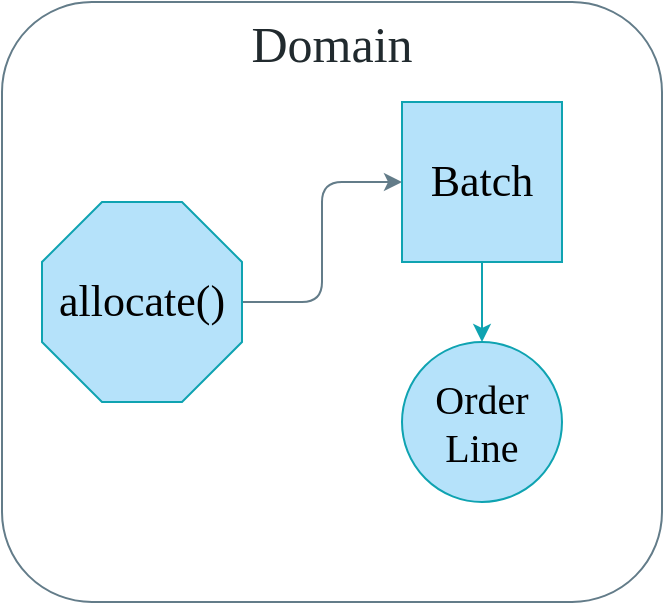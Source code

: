 <mxfile version="12.5.1" type="github" pages="7">
  <diagram id="rh1DttEXYZF73mCXou3R" name="Chapter 1">
    <mxGraphModel dx="1338" dy="753" grid="1" gridSize="10" guides="1" tooltips="1" connect="1" arrows="1" fold="1" page="1" pageScale="1" pageWidth="827" pageHeight="1169" math="0" shadow="0">
      <root>
        <mxCell id="0"/>
        <mxCell id="1" parent="0"/>
        <mxCell id="zBdPd-Kk8-VPhITQOztK-7" value="Domain" style="rounded=1;whiteSpace=wrap;html=1;fontFamily=Guardian Sans Cond Light;verticalAlign=top;fontSize=25;fontColor=#212A2E;fillColor=none;strokeColor=#637C89;" parent="1" vertex="1">
          <mxGeometry x="270" y="280" width="330" height="300" as="geometry"/>
        </mxCell>
        <mxCell id="zBdPd-Kk8-VPhITQOztK-16" style="edgeStyle=orthogonalEdgeStyle;orthogonalLoop=1;jettySize=auto;html=1;fontSize=14;strokeColor=#0FA3B1;fillColor=#B5E2FA;" parent="1" source="zBdPd-Kk8-VPhITQOztK-9" target="zBdPd-Kk8-VPhITQOztK-10" edge="1">
          <mxGeometry relative="1" as="geometry"/>
        </mxCell>
        <mxCell id="zBdPd-Kk8-VPhITQOztK-9" value="Batch" style="whiteSpace=wrap;html=1;aspect=fixed;fontSize=22;strokeColor=#0FA3B1;fillColor=#B5E2FA;fontFamily=Guardian Sans Cond Light;" parent="1" vertex="1">
          <mxGeometry x="470" y="330" width="80" height="80" as="geometry"/>
        </mxCell>
        <mxCell id="zBdPd-Kk8-VPhITQOztK-10" value="Order&lt;br style=&quot;font-size: 20px;&quot;&gt;Line" style="ellipse;whiteSpace=wrap;html=1;aspect=fixed;fontSize=20;strokeColor=#0FA3B1;fillColor=#B5E2FA;fontFamily=Guardian Sans Cond Light;" parent="1" vertex="1">
          <mxGeometry x="470" y="450" width="80" height="80" as="geometry"/>
        </mxCell>
        <mxCell id="zBdPd-Kk8-VPhITQOztK-15" style="edgeStyle=orthogonalEdgeStyle;rounded=1;orthogonalLoop=1;jettySize=auto;html=1;fontSize=14;strokeColor=#637C89;" parent="1" source="zBdPd-Kk8-VPhITQOztK-11" target="zBdPd-Kk8-VPhITQOztK-9" edge="1">
          <mxGeometry relative="1" as="geometry"/>
        </mxCell>
        <mxCell id="zBdPd-Kk8-VPhITQOztK-11" value="allocate()" style="whiteSpace=wrap;html=1;shape=mxgraph.basic.octagon2;align=center;verticalAlign=middle;dx=15;fontSize=22;fillColor=#B5E2FA;strokeColor=#0FA3B1;fontFamily=Guardian Sans Cond Light;" parent="1" vertex="1">
          <mxGeometry x="290" y="380" width="100" height="100" as="geometry"/>
        </mxCell>
      </root>
    </mxGraphModel>
  </diagram>
  <diagram id="XXAtRvt5FJcVqYL_RqBG" name="Chapter 2">
    <mxGraphModel dx="1738" dy="753" grid="0" gridSize="10" guides="1" tooltips="1" connect="1" arrows="1" fold="1" page="0" pageScale="1" pageWidth="827" pageHeight="1169" math="0" shadow="0">
      <root>
        <mxCell id="HixLZq6YcJ24gEQS4keF-0"/>
        <mxCell id="HixLZq6YcJ24gEQS4keF-1" parent="HixLZq6YcJ24gEQS4keF-0"/>
        <mxCell id="zxIM12oG5ylgCXzGS3_e-6" value="" style="group;fontSize=27;fontFamily=Guardian Sans Cond Light;" parent="HixLZq6YcJ24gEQS4keF-1" vertex="1" connectable="0">
          <mxGeometry x="-64" y="421" width="215" height="207" as="geometry"/>
        </mxCell>
        <mxCell id="zxIM12oG5ylgCXzGS3_e-0" value="&lt;font style=&quot;font-size: 26px&quot;&gt;Domain&lt;/font&gt;" style="rounded=1;whiteSpace=wrap;html=1;fontFamily=Guardian Sans Cond Light;verticalAlign=top;fontSize=14;fontColor=#212A2E;fillColor=none;strokeColor=#637C89;" parent="zxIM12oG5ylgCXzGS3_e-6" vertex="1">
          <mxGeometry width="215" height="207" as="geometry"/>
        </mxCell>
        <mxCell id="zxIM12oG5ylgCXzGS3_e-2" value="" style="whiteSpace=wrap;html=1;aspect=fixed;fontSize=14;strokeColor=#0FA3B1;fillColor=#B5E2FA;fontFamily=Guardian Sans Cond Light;" parent="zxIM12oG5ylgCXzGS3_e-6" vertex="1">
          <mxGeometry x="130.303" y="49.026" width="40.714" height="40.714" as="geometry"/>
        </mxCell>
        <mxCell id="zxIM12oG5ylgCXzGS3_e-3" value="&lt;br&gt;" style="ellipse;whiteSpace=wrap;html=1;aspect=fixed;fontSize=14;strokeColor=#0FA3B1;fillColor=#B5E2FA;fontFamily=Guardian Sans Cond Light;" parent="zxIM12oG5ylgCXzGS3_e-6" vertex="1">
          <mxGeometry x="130.303" y="114.395" width="40.714" height="40.714" as="geometry"/>
        </mxCell>
        <mxCell id="zxIM12oG5ylgCXzGS3_e-1" style="edgeStyle=orthogonalEdgeStyle;orthogonalLoop=1;jettySize=auto;html=1;fontSize=14;strokeColor=#0FA3B1;fillColor=#B5E2FA;fontFamily=Guardian Sans Cond Light;" parent="zxIM12oG5ylgCXzGS3_e-6" source="zxIM12oG5ylgCXzGS3_e-2" target="zxIM12oG5ylgCXzGS3_e-3" edge="1">
          <mxGeometry relative="1" as="geometry"/>
        </mxCell>
        <mxCell id="zxIM12oG5ylgCXzGS3_e-4" style="edgeStyle=orthogonalEdgeStyle;rounded=1;orthogonalLoop=1;jettySize=auto;html=1;fontSize=14;strokeColor=#637C89;fontFamily=Guardian Sans Cond Light;" parent="zxIM12oG5ylgCXzGS3_e-6" source="zxIM12oG5ylgCXzGS3_e-5" target="zxIM12oG5ylgCXzGS3_e-2" edge="1">
          <mxGeometry relative="1" as="geometry"/>
        </mxCell>
        <mxCell id="zxIM12oG5ylgCXzGS3_e-5" value="" style="whiteSpace=wrap;html=1;shape=mxgraph.basic.octagon2;align=center;verticalAlign=middle;dx=15;fontSize=14;fillColor=#B5E2FA;strokeColor=#0FA3B1;fontFamily=Guardian Sans Cond Light;" parent="zxIM12oG5ylgCXzGS3_e-6" vertex="1">
          <mxGeometry x="13.03" y="76.263" width="65.152" height="54.474" as="geometry"/>
        </mxCell>
        <mxCell id="zxIM12oG5ylgCXzGS3_e-7" value="DB" style="shape=cylinder;whiteSpace=wrap;html=1;boundedLbl=1;backgroundOutline=1;strokeColor=#0FA3B1;fillColor=#B5E2FA;fontSize=23;fontColor=#212A2E;gradientColor=none;fontFamily=Guardian Sans Cond Light;" parent="HixLZq6YcJ24gEQS4keF-1" vertex="1">
          <mxGeometry x="13.5" y="715" width="60" height="80" as="geometry"/>
        </mxCell>
        <mxCell id="zxIM12oG5ylgCXzGS3_e-9" value="&lt;div style=&quot;font-size: 19px&quot;&gt;coupled via ORM&lt;/div&gt;&lt;div style=&quot;font-size: 19px&quot;&gt;to&lt;br style=&quot;font-size: 19px&quot;&gt;&lt;/div&gt;" style="edgeStyle=orthogonalEdgeStyle;orthogonalLoop=1;jettySize=auto;html=1;strokeColor=#0FA3B1;fillColor=#B5E2FA;fontSize=19;fontColor=#212A2E;fontFamily=Guardian Sans Cond Light;" parent="HixLZq6YcJ24gEQS4keF-1" source="zxIM12oG5ylgCXzGS3_e-0" target="zxIM12oG5ylgCXzGS3_e-7" edge="1">
          <mxGeometry relative="1" as="geometry"/>
        </mxCell>
        <mxCell id="zxIM12oG5ylgCXzGS3_e-10" value="Before" style="text;html=1;strokeColor=none;fillColor=none;align=center;verticalAlign=middle;whiteSpace=wrap;rounded=0;fontFamily=Guardian Sans Cond Light;fontSize=21;fontColor=#212A2E;fontStyle=4" parent="HixLZq6YcJ24gEQS4keF-1" vertex="1">
          <mxGeometry x="-100" y="262" width="62" height="20" as="geometry"/>
        </mxCell>
        <mxCell id="zxIM12oG5ylgCXzGS3_e-11" value="" style="endArrow=none;dashed=1;html=1;strokeColor=#FFB570;fillColor=#B5E2FA;fontFamily=Guardian Sans Cond Light;fontSize=21;fontColor=#212A2E;" parent="HixLZq6YcJ24gEQS4keF-1" edge="1">
          <mxGeometry width="50" height="50" relative="1" as="geometry">
            <mxPoint x="176" y="236" as="sourcePoint"/>
            <mxPoint x="176" y="784" as="targetPoint"/>
          </mxGeometry>
        </mxCell>
        <mxCell id="1wh3EijwuCBZbh8hdQBC-0" value="After" style="text;html=1;strokeColor=none;fillColor=none;align=center;verticalAlign=middle;whiteSpace=wrap;rounded=0;fontFamily=Guardian Sans Cond Light;fontSize=21;fontColor=#212A2E;fontStyle=4" vertex="1" parent="HixLZq6YcJ24gEQS4keF-1">
          <mxGeometry x="199" y="260" width="62" height="20" as="geometry"/>
        </mxCell>
        <mxCell id="Kblh9MXQEv5VUuDUCCEW-0" value="" style="group;fontFamily=Guardian Sans Cond Light;fontSize=16;dashed=1;" parent="HixLZq6YcJ24gEQS4keF-1" vertex="1" connectable="0">
          <mxGeometry x="261" y="461.08" width="157" height="150" as="geometry"/>
        </mxCell>
        <mxCell id="zxIM12oG5ylgCXzGS3_e-33" value="" style="group;fontFamily=Guardian Sans Cond Light;" parent="Kblh9MXQEv5VUuDUCCEW-0" vertex="1" connectable="0">
          <mxGeometry width="157" height="150" as="geometry"/>
        </mxCell>
        <mxCell id="zxIM12oG5ylgCXzGS3_e-34" value="&lt;font style=&quot;font-size: 21px&quot;&gt;Domain&lt;/font&gt;" style="rounded=1;whiteSpace=wrap;html=1;fontFamily=Guardian Sans Cond Light;verticalAlign=top;fontSize=14;fontColor=#212A2E;fillColor=none;strokeColor=#637C89;" parent="zxIM12oG5ylgCXzGS3_e-33" vertex="1">
          <mxGeometry width="157" height="150" as="geometry"/>
        </mxCell>
        <mxCell id="zxIM12oG5ylgCXzGS3_e-35" value="" style="whiteSpace=wrap;html=1;aspect=fixed;fontSize=14;strokeColor=#0FA3B1;fillColor=#B5E2FA;fontFamily=Guardian Sans Cond Light;" parent="zxIM12oG5ylgCXzGS3_e-33" vertex="1">
          <mxGeometry x="95.152" y="35.526" width="17.911" height="17.911" as="geometry"/>
        </mxCell>
        <mxCell id="zxIM12oG5ylgCXzGS3_e-36" value="&lt;br&gt;" style="ellipse;whiteSpace=wrap;html=1;aspect=fixed;fontSize=14;strokeColor=#0FA3B1;fillColor=#B5E2FA;fontFamily=Guardian Sans Cond Light;" parent="zxIM12oG5ylgCXzGS3_e-33" vertex="1">
          <mxGeometry x="95.152" y="82.895" width="17.911" height="17.911" as="geometry"/>
        </mxCell>
        <mxCell id="zxIM12oG5ylgCXzGS3_e-37" style="edgeStyle=orthogonalEdgeStyle;orthogonalLoop=1;jettySize=auto;html=1;fontSize=14;strokeColor=#0FA3B1;fillColor=#B5E2FA;fontFamily=Guardian Sans Cond Light;" parent="zxIM12oG5ylgCXzGS3_e-33" source="zxIM12oG5ylgCXzGS3_e-35" target="zxIM12oG5ylgCXzGS3_e-36" edge="1">
          <mxGeometry relative="1" as="geometry"/>
        </mxCell>
        <mxCell id="zxIM12oG5ylgCXzGS3_e-38" style="edgeStyle=orthogonalEdgeStyle;rounded=1;orthogonalLoop=1;jettySize=auto;html=1;fontSize=14;strokeColor=#637C89;fontFamily=Guardian Sans Cond Light;" parent="zxIM12oG5ylgCXzGS3_e-33" source="zxIM12oG5ylgCXzGS3_e-39" target="zxIM12oG5ylgCXzGS3_e-35" edge="1">
          <mxGeometry relative="1" as="geometry"/>
        </mxCell>
        <mxCell id="zxIM12oG5ylgCXzGS3_e-39" value="" style="whiteSpace=wrap;html=1;shape=mxgraph.basic.octagon2;align=center;verticalAlign=middle;dx=15;fontSize=14;fillColor=#B5E2FA;strokeColor=#0FA3B1;fontFamily=Guardian Sans Cond Light;" parent="zxIM12oG5ylgCXzGS3_e-33" vertex="1">
          <mxGeometry x="9.515" y="55.263" width="47.576" height="39.474" as="geometry"/>
        </mxCell>
        <mxCell id="Kblh9MXQEv5VUuDUCCEW-5" style="edgeStyle=orthogonalEdgeStyle;orthogonalLoop=1;jettySize=auto;html=1;strokeColor=#637C89;fillColor=#B5E2FA;fontFamily=Guardian Sans Cond Light;fontSize=12;fontColor=#212A2E;" parent="HixLZq6YcJ24gEQS4keF-1" source="Kblh9MXQEv5VUuDUCCEW-4" target="zxIM12oG5ylgCXzGS3_e-0" edge="1">
          <mxGeometry relative="1" as="geometry"/>
        </mxCell>
        <mxCell id="Kblh9MXQEv5VUuDUCCEW-4" value="Tests" style="whiteSpace=wrap;html=1;aspect=fixed;rounded=1;strokeColor=#F7A072;fillColor=#EDDEA4;gradientColor=none;fontFamily=Guardian Sans Cond Light;fontSize=20;fontColor=#212A2E;" parent="HixLZq6YcJ24gEQS4keF-1" vertex="1">
          <mxGeometry x="3.5" y="282" width="80" height="80" as="geometry"/>
        </mxCell>
        <mxCell id="Kblh9MXQEv5VUuDUCCEW-7" style="edgeStyle=orthogonalEdgeStyle;orthogonalLoop=1;jettySize=auto;html=1;entryX=0.5;entryY=0;entryDx=0;entryDy=0;strokeColor=#637C89;fillColor=#B5E2FA;fontFamily=Guardian Sans Cond Light;fontSize=12;fontColor=#212A2E;" parent="HixLZq6YcJ24gEQS4keF-1" source="Kblh9MXQEv5VUuDUCCEW-6" target="zxIM12oG5ylgCXzGS3_e-50" edge="1">
          <mxGeometry relative="1" as="geometry"/>
        </mxCell>
        <mxCell id="Kblh9MXQEv5VUuDUCCEW-6" value="Tests" style="whiteSpace=wrap;html=1;aspect=fixed;rounded=1;strokeColor=#F7A072;fillColor=#EDDEA4;gradientColor=none;fontFamily=Guardian Sans Cond Light;fontSize=20;fontColor=#212A2E;" parent="HixLZq6YcJ24gEQS4keF-1" vertex="1">
          <mxGeometry x="378" y="282" width="80" height="80" as="geometry"/>
        </mxCell>
        <mxCell id="7aJNSnnAhlagL2kFDV5p-0" style="edgeStyle=orthogonalEdgeStyle;orthogonalLoop=1;jettySize=auto;html=1;entryX=1;entryY=0.5;entryDx=0;entryDy=0;strokeColor=#637C89;fillColor=#B5E2FA;fontFamily=Guardian Sans Cond Light;fontSize=12;fontColor=#212A2E;" parent="HixLZq6YcJ24gEQS4keF-1" source="zxIM12oG5ylgCXzGS3_e-51" target="zxIM12oG5ylgCXzGS3_e-34" edge="1">
          <mxGeometry relative="1" as="geometry"/>
        </mxCell>
        <mxCell id="zxIM12oG5ylgCXzGS3_e-50" value="&lt;font style=&quot;font-size: 22px;&quot; color=&quot;#212A2E&quot;&gt;Repositories&lt;/font&gt;" style="whiteSpace=wrap;html=1;strokeColor=#637C89;fillColor=none;gradientColor=none;fontFamily=Guardian Sans Cond Light;fontSize=22;fontColor=#000000;verticalAlign=top;rounded=1;" parent="HixLZq6YcJ24gEQS4keF-1" vertex="1">
          <mxGeometry x="452" y="425" width="192" height="198" as="geometry"/>
        </mxCell>
        <mxCell id="zxIM12oG5ylgCXzGS3_e-51" value="&lt;font style=&quot;font-size: 12px&quot; color=&quot;#212A2E&quot;&gt;Abstract Repository&lt;br style=&quot;font-size: 12px;&quot;&gt;&lt;/font&gt;" style="whiteSpace=wrap;html=1;strokeColor=#0FA3B1;fillColor=#B5E2FA;gradientColor=none;fontFamily=Guardian Sans Cond Light;fontSize=12;fontColor=#212A2E;verticalAlign=middle;" parent="HixLZq6YcJ24gEQS4keF-1" vertex="1">
          <mxGeometry x="478" y="491.16" width="55.18" height="89.84" as="geometry"/>
        </mxCell>
        <mxCell id="ztDzs8cEOUfy_udi08FF-7" value="&lt;div style=&quot;font-size: 19px;&quot;&gt;ORM&lt;/div&gt;" style="edgeStyle=orthogonalEdgeStyle;rounded=0;orthogonalLoop=1;jettySize=auto;html=1;exitX=0.5;exitY=1;exitDx=0;exitDy=0;fontFamily=Guardian Sans Cond Light;fontSize=19;" edge="1" parent="HixLZq6YcJ24gEQS4keF-1" source="zxIM12oG5ylgCXzGS3_e-59" target="mdXzqfrmA79zWNFVQNSs-1">
          <mxGeometry relative="1" as="geometry">
            <mxPoint x="591" y="727" as="targetPoint"/>
          </mxGeometry>
        </mxCell>
        <mxCell id="zxIM12oG5ylgCXzGS3_e-59" value="SQLAlchemy&lt;br style=&quot;font-size: 12px;&quot;&gt;Repository" style="whiteSpace=wrap;html=1;strokeColor=#0FA3B1;fillColor=#B5E2FA;gradientColor=none;fontFamily=Guardian Sans Cond Light;fontSize=12;fontColor=#212A2E;verticalAlign=middle;" parent="HixLZq6YcJ24gEQS4keF-1" vertex="1">
          <mxGeometry x="563" y="488.19" width="56.82" height="95.78" as="geometry"/>
        </mxCell>
        <mxCell id="S2fqLNld4azvE4QbebMJ-3" value="" style="endArrow=block;dashed=1;endFill=0;endSize=9;html=1;strokeColor=#9E9E9E;fillColor=#B5E2FA;fontFamily=Guardian Sans Cond Light;fontSize=12;fontColor=#212A2E;startSize=4;entryX=0;entryY=0.5;entryDx=0;entryDy=0;exitX=1;exitY=0.5;exitDx=0;exitDy=0;" parent="HixLZq6YcJ24gEQS4keF-1" source="zxIM12oG5ylgCXzGS3_e-51" target="zxIM12oG5ylgCXzGS3_e-59" edge="1">
          <mxGeometry width="160" relative="1" as="geometry">
            <mxPoint x="236.176" y="676.29" as="sourcePoint"/>
            <mxPoint x="367.941" y="676.29" as="targetPoint"/>
          </mxGeometry>
        </mxCell>
        <mxCell id="ztDzs8cEOUfy_udi08FF-6" value="" style="endArrow=classic;html=1;fontFamily=Guardian Sans Cond Light;fontSize=22;" edge="1" parent="HixLZq6YcJ24gEQS4keF-1">
          <mxGeometry width="50" height="50" relative="1" as="geometry">
            <mxPoint x="-100" y="866" as="sourcePoint"/>
            <mxPoint x="-50" y="816" as="targetPoint"/>
          </mxGeometry>
        </mxCell>
        <mxCell id="mdXzqfrmA79zWNFVQNSs-1" value="DB" style="shape=cylinder;whiteSpace=wrap;html=1;boundedLbl=1;backgroundOutline=1;strokeColor=#0FA3B1;fillColor=#B5E2FA;fontSize=23;fontColor=#212A2E;gradientColor=none;fontFamily=Guardian Sans Cond Light;" vertex="1" parent="HixLZq6YcJ24gEQS4keF-1">
          <mxGeometry x="559.82" y="715" width="60" height="80" as="geometry"/>
        </mxCell>
      </root>
    </mxGraphModel>
  </diagram>
  <diagram id="NHkTZTC70baef07vMxO1" name="Chapter 4">
    <mxGraphModel dx="1338" dy="753" grid="1" gridSize="10" guides="1" tooltips="1" connect="1" arrows="1" fold="1" page="0" pageScale="1" pageWidth="827" pageHeight="1169" math="0" shadow="0">
      <root>
        <mxCell id="UpYtYfSxNZCEmPBrE3a4-0"/>
        <mxCell id="UpYtYfSxNZCEmPBrE3a4-1" parent="UpYtYfSxNZCEmPBrE3a4-0"/>
        <mxCell id="zBULmSyIyNSCy7_xCDim-10" value="" style="endArrow=none;dashed=1;html=1;strokeColor=#FFB570;fillColor=#B5E2FA;fontFamily=Guardian Sans Cond Light;fontSize=21;fontColor=#212A2E;" parent="UpYtYfSxNZCEmPBrE3a4-1" edge="1">
          <mxGeometry width="50" height="50" relative="1" as="geometry">
            <mxPoint x="70" y="657" as="sourcePoint"/>
            <mxPoint x="690" y="657" as="targetPoint"/>
          </mxGeometry>
        </mxCell>
        <mxCell id="zBULmSyIyNSCy7_xCDim-19" value="After" style="text;html=1;strokeColor=none;fillColor=none;align=center;verticalAlign=middle;whiteSpace=wrap;rounded=0;fontFamily=Guardian Sans Cond Light;fontSize=21;fontColor=#212A2E;" parent="UpYtYfSxNZCEmPBrE3a4-1" vertex="1">
          <mxGeometry x="88" y="676" width="62" height="20" as="geometry"/>
        </mxCell>
        <mxCell id="3gVjvAZw2tdnKl6RDrBl-7" value="Before" style="text;html=1;strokeColor=none;fillColor=none;align=center;verticalAlign=middle;whiteSpace=wrap;rounded=0;fontFamily=Guardian Sans Cond Light;fontSize=21;fontColor=#212A2E;" parent="UpYtYfSxNZCEmPBrE3a4-1" vertex="1">
          <mxGeometry x="70" y="220" width="62" height="20" as="geometry"/>
        </mxCell>
        <mxCell id="RP_yprfczkW6Dd-ekdvI-0" value="DB" style="shape=cylinder;whiteSpace=wrap;html=1;boundedLbl=1;backgroundOutline=1;strokeColor=#0FA3B1;fillColor=#B5E2FA;fontSize=14;fontColor=#212A2E;gradientColor=none;fontFamily=Guardian Sans Cond Light;" parent="UpYtYfSxNZCEmPBrE3a4-1" vertex="1">
          <mxGeometry x="675" y="456" width="60" height="80" as="geometry"/>
        </mxCell>
        <mxCell id="RP_yprfczkW6Dd-ekdvI-17" style="edgeStyle=orthogonalEdgeStyle;orthogonalLoop=1;jettySize=auto;html=1;entryX=0.5;entryY=0;entryDx=0;entryDy=0;strokeColor=#637C89;fillColor=#B5E2FA;fontFamily=Guardian Sans Cond Light;fontSize=12;fontColor=#212A2E;" parent="UpYtYfSxNZCEmPBrE3a4-1" source="RP_yprfczkW6Dd-ekdvI-19" target="RP_yprfczkW6Dd-ekdvI-2" edge="1">
          <mxGeometry relative="1" as="geometry"/>
        </mxCell>
        <mxCell id="RP_yprfczkW6Dd-ekdvI-19" value="Tests" style="whiteSpace=wrap;html=1;aspect=fixed;strokeColor=#0FA3B1;fillColor=#B5E2FA;gradientColor=none;fontFamily=Guardian Sans Cond Light;fontSize=14;fontColor=#212A2E;" parent="UpYtYfSxNZCEmPBrE3a4-1" vertex="1">
          <mxGeometry x="497" y="270" width="80" height="80" as="geometry"/>
        </mxCell>
        <mxCell id="RP_yprfczkW6Dd-ekdvI-20" style="edgeStyle=orthogonalEdgeStyle;orthogonalLoop=1;jettySize=auto;html=1;strokeColor=#637C89;fillColor=#B5E2FA;fontFamily=Guardian Sans Cond Light;fontSize=12;fontColor=#212A2E;entryX=1;entryY=0.539;entryDx=0;entryDy=0;entryPerimeter=0;" parent="UpYtYfSxNZCEmPBrE3a4-1" source="RP_yprfczkW6Dd-ekdvI-3" target="-l9xA3Ztxztt4yP418-Y-0" edge="1">
          <mxGeometry relative="1" as="geometry">
            <mxPoint x="370" y="455" as="targetPoint"/>
          </mxGeometry>
        </mxCell>
        <mxCell id="RP_yprfczkW6Dd-ekdvI-21" style="edgeStyle=orthogonalEdgeStyle;orthogonalLoop=1;jettySize=auto;html=1;entryX=0;entryY=0.7;entryDx=0;entryDy=0;strokeColor=#637C89;fillColor=#B5E2FA;fontFamily=Guardian Sans Cond Light;fontSize=12;fontColor=#212A2E;" parent="UpYtYfSxNZCEmPBrE3a4-1" source="RP_yprfczkW6Dd-ekdvI-4" target="RP_yprfczkW6Dd-ekdvI-0" edge="1">
          <mxGeometry relative="1" as="geometry"/>
        </mxCell>
        <mxCell id="-l9xA3Ztxztt4yP418-Y-0" value="Domain" style="rounded=1;whiteSpace=wrap;html=1;fontFamily=Guardian Sans Cond Light;verticalAlign=top;fontSize=14;fontColor=#212A2E;fillColor=none;strokeColor=#637C89;" parent="UpYtYfSxNZCEmPBrE3a4-1" vertex="1">
          <mxGeometry x="30" y="290" width="330" height="310" as="geometry"/>
        </mxCell>
        <mxCell id="-l9xA3Ztxztt4yP418-Y-1" style="edgeStyle=orthogonalEdgeStyle;orthogonalLoop=1;jettySize=auto;html=1;fontSize=14;strokeColor=#0FA3B1;fillColor=#B5E2FA;fontFamily=Guardian Sans Cond Light;" parent="UpYtYfSxNZCEmPBrE3a4-1" source="-l9xA3Ztxztt4yP418-Y-2" target="-l9xA3Ztxztt4yP418-Y-3" edge="1">
          <mxGeometry relative="1" as="geometry"/>
        </mxCell>
        <mxCell id="-l9xA3Ztxztt4yP418-Y-2" value="Batch" style="whiteSpace=wrap;html=1;aspect=fixed;fontSize=14;strokeColor=#0FA3B1;fillColor=#B5E2FA;fontFamily=Guardian Sans Cond Light;" parent="UpYtYfSxNZCEmPBrE3a4-1" vertex="1">
          <mxGeometry x="230" y="340" width="80" height="80" as="geometry"/>
        </mxCell>
        <mxCell id="-l9xA3Ztxztt4yP418-Y-3" value="Order&lt;br&gt;Line" style="ellipse;whiteSpace=wrap;html=1;aspect=fixed;fontSize=14;strokeColor=#0FA3B1;fillColor=#B5E2FA;fontFamily=Guardian Sans Cond Light;" parent="UpYtYfSxNZCEmPBrE3a4-1" vertex="1">
          <mxGeometry x="230" y="460" width="80" height="80" as="geometry"/>
        </mxCell>
        <mxCell id="-l9xA3Ztxztt4yP418-Y-4" style="edgeStyle=orthogonalEdgeStyle;rounded=1;orthogonalLoop=1;jettySize=auto;html=1;fontSize=14;strokeColor=#637C89;fontFamily=Guardian Sans Cond Light;" parent="UpYtYfSxNZCEmPBrE3a4-1" source="-l9xA3Ztxztt4yP418-Y-5" target="-l9xA3Ztxztt4yP418-Y-2" edge="1">
          <mxGeometry relative="1" as="geometry"/>
        </mxCell>
        <mxCell id="-l9xA3Ztxztt4yP418-Y-5" value="&lt;font color=&quot;#212A2E&quot;&gt;Allocate&lt;/font&gt;" style="whiteSpace=wrap;html=1;shape=mxgraph.basic.octagon2;align=center;verticalAlign=middle;dx=15;fontSize=14;fillColor=#EDDEA4;strokeColor=#FFB570;fontFamily=Guardian Sans Cond Light;" parent="UpYtYfSxNZCEmPBrE3a4-1" vertex="1">
          <mxGeometry x="50" y="390" width="100" height="100" as="geometry"/>
        </mxCell>
        <mxCell id="-l9xA3Ztxztt4yP418-Y-12" value="DB" style="shape=cylinder;whiteSpace=wrap;html=1;boundedLbl=1;backgroundOutline=1;strokeColor=#0FA3B1;fillColor=#B5E2FA;fontSize=14;fontColor=#212A2E;gradientColor=none;fontFamily=Guardian Sans Cond Light;" parent="UpYtYfSxNZCEmPBrE3a4-1" vertex="1">
          <mxGeometry x="530" y="1031" width="60" height="80" as="geometry"/>
        </mxCell>
        <mxCell id="-l9xA3Ztxztt4yP418-Y-16" style="edgeStyle=orthogonalEdgeStyle;orthogonalLoop=1;jettySize=auto;html=1;entryX=0;entryY=0.5;entryDx=0;entryDy=0;strokeColor=#637C89;fillColor=#B5E2FA;fontFamily=Guardian Sans Cond Light;fontSize=12;fontColor=#212A2E;" parent="UpYtYfSxNZCEmPBrE3a4-1" source="-l9xA3Ztxztt4yP418-Y-21" target="-l9xA3Ztxztt4yP418-Y-12" edge="1">
          <mxGeometry relative="1" as="geometry"/>
        </mxCell>
        <mxCell id="-l9xA3Ztxztt4yP418-Y-40" style="edgeStyle=orthogonalEdgeStyle;orthogonalLoop=1;jettySize=auto;html=1;entryX=0.5;entryY=0;entryDx=0;entryDy=0;strokeColor=#637C89;fillColor=#B5E2FA;fontFamily=Guardian Sans Cond Light;fontSize=12;fontColor=#212A2E;" parent="UpYtYfSxNZCEmPBrE3a4-1" source="-l9xA3Ztxztt4yP418-Y-32" target="-l9xA3Ztxztt4yP418-Y-33" edge="1">
          <mxGeometry relative="1" as="geometry"/>
        </mxCell>
        <mxCell id="-l9xA3Ztxztt4yP418-Y-50" value="drives" style="text;html=1;align=center;verticalAlign=middle;resizable=0;points=[];labelBackgroundColor=#ffffff;fontSize=12;fontFamily=Guardian Sans Cond Light;fontColor=#212A2E;" parent="-l9xA3Ztxztt4yP418-Y-40" vertex="1" connectable="0">
          <mxGeometry x="-0.071" y="-3" relative="1" as="geometry">
            <mxPoint as="offset"/>
          </mxGeometry>
        </mxCell>
        <mxCell id="-l9xA3Ztxztt4yP418-Y-46" style="edgeStyle=orthogonalEdgeStyle;orthogonalLoop=1;jettySize=auto;html=1;strokeColor=#9E9E9E;fillColor=#f5f5f5;fontFamily=Guardian Sans Cond Light;fontSize=12;fontColor=#212A2E;exitX=0.25;exitY=1;exitDx=0;exitDy=0;" parent="UpYtYfSxNZCEmPBrE3a4-1" source="-l9xA3Ztxztt4yP418-Y-32" target="-l9xA3Ztxztt4yP418-Y-19" edge="1">
          <mxGeometry relative="1" as="geometry">
            <mxPoint x="90" y="970" as="targetPoint"/>
            <Array as="points">
              <mxPoint x="300" y="810"/>
              <mxPoint x="170" y="810"/>
              <mxPoint x="170" y="1000"/>
              <mxPoint x="360" y="1000"/>
            </Array>
          </mxGeometry>
        </mxCell>
        <mxCell id="-l9xA3Ztxztt4yP418-Y-67" value="Instantiates" style="text;html=1;align=center;verticalAlign=middle;resizable=0;points=[];labelBackgroundColor=#ffffff;fontSize=12;fontFamily=Guardian Sans Cond Light;fontColor=#212A2E;" parent="-l9xA3Ztxztt4yP418-Y-46" vertex="1" connectable="0">
          <mxGeometry x="-0.783" y="1" relative="1" as="geometry">
            <mxPoint x="-36.33" as="offset"/>
          </mxGeometry>
        </mxCell>
        <mxCell id="-l9xA3Ztxztt4yP418-Y-32" value="Flask" style="whiteSpace=wrap;html=1;aspect=fixed;strokeColor=#FFB570;fillColor=#EDDEA4;gradientColor=none;fontFamily=Guardian Sans Cond Light;fontSize=14;fontColor=#000000;" parent="UpYtYfSxNZCEmPBrE3a4-1" vertex="1">
          <mxGeometry x="280" y="690" width="80" height="80" as="geometry"/>
        </mxCell>
        <mxCell id="-l9xA3Ztxztt4yP418-Y-41" style="edgeStyle=orthogonalEdgeStyle;orthogonalLoop=1;jettySize=auto;html=1;strokeColor=#637C89;fillColor=#B5E2FA;fontFamily=Guardian Sans Cond Light;fontSize=12;fontColor=#212A2E;" parent="UpYtYfSxNZCEmPBrE3a4-1" source="-l9xA3Ztxztt4yP418-Y-34" edge="1">
          <mxGeometry relative="1" as="geometry">
            <mxPoint x="400" y="830" as="targetPoint"/>
            <Array as="points">
              <mxPoint x="470" y="800"/>
              <mxPoint x="400" y="800"/>
            </Array>
          </mxGeometry>
        </mxCell>
        <mxCell id="-l9xA3Ztxztt4yP418-Y-59" value="drives" style="text;html=1;align=center;verticalAlign=middle;resizable=0;points=[];labelBackgroundColor=#ffffff;fontSize=12;fontFamily=Guardian Sans Cond Light;fontColor=#212A2E;" parent="-l9xA3Ztxztt4yP418-Y-41" vertex="1" connectable="0">
          <mxGeometry x="-0.557" y="-14" relative="1" as="geometry">
            <mxPoint as="offset"/>
          </mxGeometry>
        </mxCell>
        <mxCell id="-l9xA3Ztxztt4yP418-Y-61" value="" style="edgeStyle=orthogonalEdgeStyle;orthogonalLoop=1;jettySize=auto;html=1;strokeColor=#9E9E9E;fillColor=#f5f5f5;fontFamily=Guardian Sans Cond Light;fontSize=12;fontColor=#212A2E;" parent="UpYtYfSxNZCEmPBrE3a4-1" source="-l9xA3Ztxztt4yP418-Y-34" edge="1">
          <mxGeometry relative="1" as="geometry">
            <mxPoint x="432" y="1031" as="targetPoint"/>
            <Array as="points">
              <mxPoint x="490" y="800"/>
              <mxPoint x="620" y="800"/>
              <mxPoint x="620" y="1000"/>
              <mxPoint x="432" y="1000"/>
            </Array>
          </mxGeometry>
        </mxCell>
        <mxCell id="-l9xA3Ztxztt4yP418-Y-68" value="Instantiates" style="text;html=1;align=center;verticalAlign=middle;resizable=0;points=[];labelBackgroundColor=#ffffff;fontSize=12;fontFamily=Guardian Sans Cond Light;fontColor=#212A2E;" parent="-l9xA3Ztxztt4yP418-Y-61" vertex="1" connectable="0">
          <mxGeometry x="-0.743" y="-2" relative="1" as="geometry">
            <mxPoint x="26" as="offset"/>
          </mxGeometry>
        </mxCell>
        <mxCell id="-l9xA3Ztxztt4yP418-Y-34" value="Tests" style="whiteSpace=wrap;html=1;aspect=fixed;strokeColor=#0FA3B1;fillColor=#B5E2FA;gradientColor=none;fontFamily=Guardian Sans Cond Light;fontSize=14;fontColor=#212A2E;" parent="UpYtYfSxNZCEmPBrE3a4-1" vertex="1">
          <mxGeometry x="430" y="690" width="80" height="80" as="geometry"/>
        </mxCell>
        <mxCell id="-l9xA3Ztxztt4yP418-Y-44" value="" style="edgeStyle=orthogonalEdgeStyle;orthogonalLoop=1;jettySize=auto;html=1;strokeColor=#637C89;fillColor=#B5E2FA;fontFamily=Guardian Sans Cond Light;fontSize=12;fontColor=#212A2E;" parent="UpYtYfSxNZCEmPBrE3a4-1" source="-l9xA3Ztxztt4yP418-Y-33" target="-l9xA3Ztxztt4yP418-Y-19" edge="1">
          <mxGeometry relative="1" as="geometry"/>
        </mxCell>
        <mxCell id="-l9xA3Ztxztt4yP418-Y-56" value="" style="edgeStyle=orthogonalEdgeStyle;orthogonalLoop=1;jettySize=auto;html=1;strokeColor=#637C89;fillColor=#B5E2FA;fontFamily=Guardian Sans Cond Light;fontSize=12;fontColor=#212A2E;" parent="UpYtYfSxNZCEmPBrE3a4-1" source="-l9xA3Ztxztt4yP418-Y-19" target="-l9xA3Ztxztt4yP418-Y-26" edge="1">
          <mxGeometry relative="1" as="geometry"/>
        </mxCell>
        <mxCell id="ya4rnAcpYuD3oCNmHiOA-0" value="" style="group;fontFamily=Guardian Sans Cond Light;" parent="UpYtYfSxNZCEmPBrE3a4-1" vertex="1" connectable="0">
          <mxGeometry x="190.67" y="1020" width="100" height="113" as="geometry"/>
        </mxCell>
        <mxCell id="-l9xA3Ztxztt4yP418-Y-38" value="" style="group;fontFamily=Guardian Sans Cond Light;" parent="ya4rnAcpYuD3oCNmHiOA-0" vertex="1" connectable="0">
          <mxGeometry width="100" height="113" as="geometry"/>
        </mxCell>
        <mxCell id="-l9xA3Ztxztt4yP418-Y-26" value="Domain" style="rounded=1;whiteSpace=wrap;html=1;fontFamily=Guardian Sans Cond Light;verticalAlign=top;fontSize=14;fontColor=#212A2E;fillColor=none;strokeColor=#637C89;" parent="-l9xA3Ztxztt4yP418-Y-38" vertex="1">
          <mxGeometry x="-10.667" y="3.497" width="100" height="113" as="geometry"/>
        </mxCell>
        <mxCell id="-l9xA3Ztxztt4yP418-Y-28" value="" style="whiteSpace=wrap;html=1;aspect=fixed;fontSize=14;strokeColor=#0FA3B1;fillColor=#B5E2FA;fontFamily=Guardian Sans Cond Light;" parent="-l9xA3Ztxztt4yP418-Y-38" vertex="1">
          <mxGeometry x="30.238" y="34.813" width="18.188" height="18.188" as="geometry"/>
        </mxCell>
        <mxCell id="-l9xA3Ztxztt4yP418-Y-29" value="" style="ellipse;whiteSpace=wrap;html=1;aspect=fixed;fontSize=14;strokeColor=#0FA3B1;fillColor=#B5E2FA;fontFamily=Guardian Sans Cond Light;" parent="-l9xA3Ztxztt4yP418-Y-38" vertex="1">
          <mxGeometry x="30.238" y="71.571" width="18.188" height="18.188" as="geometry"/>
        </mxCell>
        <mxCell id="hgnQ0-n4r7HApaMI_Ory-0" value="" style="group;fontFamily=Guardian Sans Cond Light;" parent="UpYtYfSxNZCEmPBrE3a4-1" vertex="1" connectable="0">
          <mxGeometry x="190" y="820" width="340" height="141.29" as="geometry"/>
        </mxCell>
        <mxCell id="-l9xA3Ztxztt4yP418-Y-37" value="" style="group;fontStyle=0;fontFamily=Guardian Sans Cond Light;" parent="hgnQ0-n4r7HApaMI_Ory-0" vertex="1" connectable="0">
          <mxGeometry width="340" height="141.29" as="geometry"/>
        </mxCell>
        <mxCell id="-l9xA3Ztxztt4yP418-Y-33" value="Services" style="rounded=1;whiteSpace=wrap;html=1;fontFamily=Guardian Sans Cond Light;verticalAlign=top;fontSize=14;fontColor=#212A2E;fillColor=none;strokeColor=#637C89;fontStyle=4" parent="-l9xA3Ztxztt4yP418-Y-37" vertex="1">
          <mxGeometry x="40" y="10" width="330" height="141.29" as="geometry"/>
        </mxCell>
        <mxCell id="-l9xA3Ztxztt4yP418-Y-31" value="&lt;font color=&quot;#212A2E&quot;&gt;Allocate&lt;/font&gt;" style="whiteSpace=wrap;html=1;shape=mxgraph.basic.octagon2;align=center;verticalAlign=middle;dx=15;fontSize=14;fillColor=#EDDEA4;strokeColor=#FFB570;fontStyle=0;fontFamily=Guardian Sans Cond Light;" parent="-l9xA3Ztxztt4yP418-Y-37" vertex="1">
          <mxGeometry x="60" y="30.64" width="100" height="100" as="geometry"/>
        </mxCell>
        <mxCell id="-l9xA3Ztxztt4yP418-Y-35" value="Add Batch" style="whiteSpace=wrap;html=1;shape=mxgraph.basic.octagon2;align=center;verticalAlign=middle;dx=15;fontSize=14;fillColor=#EDDEA4;strokeColor=#FFB570;fontStyle=4;fontFamily=Guardian Sans Cond Light;" parent="-l9xA3Ztxztt4yP418-Y-37" vertex="1">
          <mxGeometry x="240" y="30.65" width="100" height="100" as="geometry"/>
        </mxCell>
        <mxCell id="RP_yprfczkW6Dd-ekdvI-1" value="" style="group;fontFamily=Guardian Sans Cond Light;" parent="UpYtYfSxNZCEmPBrE3a4-1" vertex="1" connectable="0">
          <mxGeometry x="450" y="390" width="174" height="160" as="geometry"/>
        </mxCell>
        <mxCell id="RP_yprfczkW6Dd-ekdvI-2" value="&lt;font style=&quot;font-size: 14px&quot; color=&quot;#212A2E&quot;&gt;Repositories&lt;/font&gt;" style="whiteSpace=wrap;html=1;strokeColor=#637C89;fillColor=none;gradientColor=none;fontFamily=Guardian Sans Cond Light;fontSize=12;fontColor=#000000;verticalAlign=top;rounded=1;" parent="RP_yprfczkW6Dd-ekdvI-1" vertex="1">
          <mxGeometry width="174" height="160" as="geometry"/>
        </mxCell>
        <mxCell id="RP_yprfczkW6Dd-ekdvI-3" value="" style="whiteSpace=wrap;html=1;strokeColor=#0FA3B1;fillColor=#B5E2FA;gradientColor=none;fontFamily=Guardian Sans Cond Light;fontSize=12;fontColor=#212A2E;verticalAlign=middle;" parent="RP_yprfczkW6Dd-ekdvI-1" vertex="1">
          <mxGeometry x="18.277" y="49.059" width="50.445" height="35.294" as="geometry"/>
        </mxCell>
        <mxCell id="RP_yprfczkW6Dd-ekdvI-4" value="" style="whiteSpace=wrap;html=1;strokeColor=#0FA3B1;fillColor=#B5E2FA;gradientColor=none;fontFamily=Guardian Sans Cond Light;fontSize=12;fontColor=#212A2E;verticalAlign=middle;" parent="RP_yprfczkW6Dd-ekdvI-1" vertex="1">
          <mxGeometry x="100.16" y="49.059" width="50.445" height="35.294" as="geometry"/>
        </mxCell>
        <mxCell id="P7rxEh7kdZ8RUp2azC3J-1" value="" style="endArrow=block;dashed=1;endFill=0;endSize=6;html=1;strokeColor=#9E9E9E;fillColor=#B5E2FA;fontFamily=Guardian Sans Cond Light;fontSize=12;fontColor=#212A2E;entryX=0;entryY=0.5;entryDx=0;entryDy=0;exitX=1;exitY=0.5;exitDx=0;exitDy=0;" parent="RP_yprfczkW6Dd-ekdvI-1" source="RP_yprfczkW6Dd-ekdvI-3" target="RP_yprfczkW6Dd-ekdvI-4" edge="1">
          <mxGeometry width="160" relative="1" as="geometry">
            <mxPoint x="-40" y="770" as="sourcePoint"/>
            <mxPoint x="120" y="770" as="targetPoint"/>
          </mxGeometry>
        </mxCell>
        <mxCell id="-l9xA3Ztxztt4yP418-Y-18" value="" style="group;fontFamily=Guardian Sans Cond Light;" parent="UpYtYfSxNZCEmPBrE3a4-1" vertex="1" connectable="0">
          <mxGeometry x="334" y="1030" width="122" height="100" as="geometry"/>
        </mxCell>
        <mxCell id="-l9xA3Ztxztt4yP418-Y-19" value="&lt;font style=&quot;font-size: 14px&quot; color=&quot;#212A2E&quot;&gt;Repositories&lt;/font&gt;" style="whiteSpace=wrap;html=1;strokeColor=#637C89;fillColor=none;gradientColor=none;fontFamily=Guardian Sans Cond Light;fontSize=12;fontColor=#000000;verticalAlign=top;rounded=1;" parent="-l9xA3Ztxztt4yP418-Y-18" vertex="1">
          <mxGeometry width="122" height="100" as="geometry"/>
        </mxCell>
        <mxCell id="-l9xA3Ztxztt4yP418-Y-20" value="" style="whiteSpace=wrap;html=1;strokeColor=#0FA3B1;fillColor=#B5E2FA;gradientColor=none;fontFamily=Guardian Sans Cond Light;fontSize=12;fontColor=#212A2E;verticalAlign=middle;" parent="-l9xA3Ztxztt4yP418-Y-18" vertex="1">
          <mxGeometry x="12.815" y="30.662" width="35.37" height="22.059" as="geometry"/>
        </mxCell>
        <mxCell id="-l9xA3Ztxztt4yP418-Y-21" value="" style="whiteSpace=wrap;html=1;strokeColor=#0FA3B1;fillColor=#B5E2FA;gradientColor=none;fontFamily=Guardian Sans Cond Light;fontSize=12;fontColor=#212A2E;verticalAlign=middle;" parent="-l9xA3Ztxztt4yP418-Y-18" vertex="1">
          <mxGeometry x="70.227" y="30.412" width="35.37" height="22.059" as="geometry"/>
        </mxCell>
        <mxCell id="P7rxEh7kdZ8RUp2azC3J-2" value="" style="endArrow=block;dashed=1;endFill=0;endSize=6;html=1;strokeColor=#9E9E9E;fillColor=#B5E2FA;fontFamily=Guardian Sans Cond Light;fontSize=12;fontColor=#212A2E;entryX=0;entryY=0.5;entryDx=0;entryDy=0;exitX=1;exitY=0.5;exitDx=0;exitDy=0;" parent="-l9xA3Ztxztt4yP418-Y-18" source="-l9xA3Ztxztt4yP418-Y-20" target="-l9xA3Ztxztt4yP418-Y-21" edge="1">
          <mxGeometry width="160" relative="1" as="geometry">
            <mxPoint x="-294" y="130" as="sourcePoint"/>
            <mxPoint x="-134" y="130" as="targetPoint"/>
          </mxGeometry>
        </mxCell>
      </root>
    </mxGraphModel>
  </diagram>
  <diagram id="0DepL2HTkV7kYQrWfHRk" name="Chapter 5">
    <mxGraphModel dx="1570" dy="976" grid="0" gridSize="10" guides="1" tooltips="1" connect="1" arrows="1" fold="1" page="1" pageScale="1" pageWidth="827" pageHeight="1169" math="0" shadow="0">
      <root>
        <mxCell id="nUsFlo1nsm9BVYnmvNo7-0"/>
        <mxCell id="nUsFlo1nsm9BVYnmvNo7-1" parent="nUsFlo1nsm9BVYnmvNo7-0"/>
        <mxCell id="YE9zQyIwGR_3Ixt6eneR-1" value="Before" style="text;html=1;strokeColor=none;fillColor=none;align=center;verticalAlign=middle;whiteSpace=wrap;rounded=0;fontFamily=Guardian Sans;fontSize=21;fontColor=#212A2E;" parent="nUsFlo1nsm9BVYnmvNo7-1" vertex="1">
          <mxGeometry x="88" y="59" width="62" height="20" as="geometry"/>
        </mxCell>
        <mxCell id="YE9zQyIwGR_3Ixt6eneR-2" value="DB" style="shape=cylinder;whiteSpace=wrap;html=1;boundedLbl=1;backgroundOutline=1;strokeColor=#0FA3B1;fillColor=#B5E2FA;fontSize=14;fontColor=#212A2E;gradientColor=none;fontFamily=Guardian Sans;" parent="nUsFlo1nsm9BVYnmvNo7-1" vertex="1">
          <mxGeometry x="528" y="400.5" width="60" height="80" as="geometry"/>
        </mxCell>
        <mxCell id="YE9zQyIwGR_3Ixt6eneR-3" style="edgeStyle=orthogonalEdgeStyle;orthogonalLoop=1;jettySize=auto;html=1;entryX=0;entryY=0.5;entryDx=0;entryDy=0;strokeColor=#637C89;fillColor=#B5E2FA;fontFamily=Guardian Sans;fontSize=12;fontColor=#212A2E;" parent="nUsFlo1nsm9BVYnmvNo7-1" source="YE9zQyIwGR_3Ixt6eneR-8" target="YE9zQyIwGR_3Ixt6eneR-2" edge="1">
          <mxGeometry relative="1" as="geometry"/>
        </mxCell>
        <mxCell id="YE9zQyIwGR_3Ixt6eneR-4" value="" style="group" parent="nUsFlo1nsm9BVYnmvNo7-1" vertex="1" connectable="0">
          <mxGeometry x="320" y="399" width="122" height="100" as="geometry"/>
        </mxCell>
        <mxCell id="YE9zQyIwGR_3Ixt6eneR-5" value="" style="group" parent="YE9zQyIwGR_3Ixt6eneR-4" vertex="1" connectable="0">
          <mxGeometry width="122" height="100" as="geometry"/>
        </mxCell>
        <mxCell id="YE9zQyIwGR_3Ixt6eneR-6" value="&lt;font style=&quot;font-size: 14px&quot; face=&quot;Guardian Sans&quot; color=&quot;#212A2E&quot;&gt;Repositories&lt;/font&gt;" style="whiteSpace=wrap;html=1;strokeColor=#637C89;fillColor=none;gradientColor=none;fontFamily=Helvetica;fontSize=12;fontColor=#000000;verticalAlign=top;rounded=1;" parent="YE9zQyIwGR_3Ixt6eneR-5" vertex="1">
          <mxGeometry width="122" height="100" as="geometry"/>
        </mxCell>
        <mxCell id="YE9zQyIwGR_3Ixt6eneR-7" value="" style="whiteSpace=wrap;html=1;strokeColor=#0FA3B1;fillColor=#B5E2FA;gradientColor=none;fontFamily=Guardian Sans;fontSize=12;fontColor=#212A2E;verticalAlign=middle;" parent="YE9zQyIwGR_3Ixt6eneR-5" vertex="1">
          <mxGeometry x="12.815" y="30.662" width="35.37" height="22.059" as="geometry"/>
        </mxCell>
        <mxCell id="YE9zQyIwGR_3Ixt6eneR-8" value="" style="whiteSpace=wrap;html=1;strokeColor=#0FA3B1;fillColor=#B5E2FA;gradientColor=none;fontFamily=Guardian Sans;fontSize=12;fontColor=#212A2E;verticalAlign=middle;" parent="YE9zQyIwGR_3Ixt6eneR-5" vertex="1">
          <mxGeometry x="70.227" y="30.412" width="35.37" height="22.059" as="geometry"/>
        </mxCell>
        <mxCell id="25ZbK3lhOWnCQbdW3MLe-0" value="" style="endArrow=block;dashed=1;endFill=0;endSize=6;html=1;strokeColor=#9E9E9E;fillColor=#B5E2FA;fontFamily=Guardian Sans;fontSize=12;fontColor=#212A2E;entryX=0;entryY=0.5;entryDx=0;entryDy=0;exitX=1;exitY=0.5;exitDx=0;exitDy=0;" edge="1" parent="YE9zQyIwGR_3Ixt6eneR-5" source="YE9zQyIwGR_3Ixt6eneR-7" target="YE9zQyIwGR_3Ixt6eneR-8">
          <mxGeometry width="160" relative="1" as="geometry">
            <mxPoint x="29" y="1019" as="sourcePoint"/>
            <mxPoint x="189" y="1019" as="targetPoint"/>
          </mxGeometry>
        </mxCell>
        <mxCell id="EUVxdipMBSMducAUXO0g-30" style="edgeStyle=orthogonalEdgeStyle;orthogonalLoop=1;jettySize=auto;html=1;strokeColor=#9E9E9E;fillColor=#B5E2FA;fontFamily=Guardian Sans;fontSize=12;fontColor=#212A2E;" parent="nUsFlo1nsm9BVYnmvNo7-1" source="YE9zQyIwGR_3Ixt6eneR-17" edge="1">
          <mxGeometry relative="1" as="geometry">
            <mxPoint x="381" y="235" as="targetPoint"/>
          </mxGeometry>
        </mxCell>
        <mxCell id="JyHs-vXUNRnrWWTikXPe-7" value="Drives" style="text;html=1;align=center;verticalAlign=middle;resizable=0;points=[];labelBackgroundColor=#ffffff;fontSize=12;fontFamily=Guardian Sans;fontColor=#212A2E;" parent="EUVxdipMBSMducAUXO0g-30" vertex="1" connectable="0">
          <mxGeometry x="0.031" relative="1" as="geometry">
            <mxPoint as="offset"/>
          </mxGeometry>
        </mxCell>
        <mxCell id="JyHs-vXUNRnrWWTikXPe-5" style="edgeStyle=orthogonalEdgeStyle;orthogonalLoop=1;jettySize=auto;html=1;strokeColor=#9E9E9E;fillColor=#B5E2FA;fontFamily=Guardian Sans;fontSize=12;fontColor=#212A2E;" parent="nUsFlo1nsm9BVYnmvNo7-1" source="YE9zQyIwGR_3Ixt6eneR-17" target="YE9zQyIwGR_3Ixt6eneR-6" edge="1">
          <mxGeometry relative="1" as="geometry">
            <mxPoint x="313" y="449" as="targetPoint"/>
            <Array as="points">
              <mxPoint x="216" y="152"/>
              <mxPoint x="216" y="459"/>
            </Array>
          </mxGeometry>
        </mxCell>
        <mxCell id="JyHs-vXUNRnrWWTikXPe-6" value="Instantiates" style="text;html=1;align=center;verticalAlign=middle;resizable=0;points=[];labelBackgroundColor=#ffffff;fontSize=12;fontFamily=Guardian Sans;fontColor=#212A2E;" parent="JyHs-vXUNRnrWWTikXPe-5" vertex="1" connectable="0">
          <mxGeometry x="-0.702" relative="1" as="geometry">
            <mxPoint x="-48.59" y="47.29" as="offset"/>
          </mxGeometry>
        </mxCell>
        <mxCell id="YE9zQyIwGR_3Ixt6eneR-17" value="Flask" style="whiteSpace=wrap;html=1;aspect=fixed;strokeColor=#0FA3B1;fillColor=#B5E2FA;gradientColor=none;fontFamily=Guardian Sans;fontSize=14;fontColor=#212A2E;" parent="nUsFlo1nsm9BVYnmvNo7-1" vertex="1">
          <mxGeometry x="341" y="111" width="80" height="80" as="geometry"/>
        </mxCell>
        <mxCell id="YE9zQyIwGR_3Ixt6eneR-23" value="" style="group;fontStyle=4" parent="nUsFlo1nsm9BVYnmvNo7-1" vertex="1" connectable="0">
          <mxGeometry x="237" y="240" width="240" height="87" as="geometry"/>
        </mxCell>
        <mxCell id="YE9zQyIwGR_3Ixt6eneR-24" value="Services" style="rounded=1;whiteSpace=wrap;html=1;fontFamily=Guardian Sans;verticalAlign=top;fontSize=14;fontColor=#212A2E;fillColor=none;strokeColor=#637C89;fontStyle=4" parent="YE9zQyIwGR_3Ixt6eneR-23" vertex="1">
          <mxGeometry x="28.235" y="6.158" width="232.941" height="87" as="geometry"/>
        </mxCell>
        <mxCell id="YE9zQyIwGR_3Ixt6eneR-25" value="" style="whiteSpace=wrap;html=1;shape=mxgraph.basic.octagon2;align=center;verticalAlign=middle;dx=15;fontSize=14;fillColor=#B5E2FA;strokeColor=#0FA3B1;fontFamily=Guardian Sans;fontColor=#212A2E;gradientColor=none;" parent="YE9zQyIwGR_3Ixt6eneR-23" vertex="1">
          <mxGeometry x="42.353" y="18.867" width="70.588" height="61.575" as="geometry"/>
        </mxCell>
        <mxCell id="YE9zQyIwGR_3Ixt6eneR-26" value="" style="whiteSpace=wrap;html=1;shape=mxgraph.basic.octagon2;align=center;verticalAlign=middle;dx=15;fontSize=14;fillColor=#B5E2FA;strokeColor=#0FA3B1;fontFamily=Guardian Sans;fontColor=#212A2E;gradientColor=none;" parent="YE9zQyIwGR_3Ixt6eneR-23" vertex="1">
          <mxGeometry x="169.412" y="18.873" width="70.588" height="61.575" as="geometry"/>
        </mxCell>
        <mxCell id="YE9zQyIwGR_3Ixt6eneR-27" value="" style="group" parent="nUsFlo1nsm9BVYnmvNo7-1" vertex="1" connectable="0">
          <mxGeometry x="342" y="519.5" width="100" height="113" as="geometry"/>
        </mxCell>
        <mxCell id="YE9zQyIwGR_3Ixt6eneR-28" value="Domain" style="rounded=1;whiteSpace=wrap;html=1;fontFamily=Guardian Sans;verticalAlign=top;fontSize=14;fontColor=#212A2E;fillColor=none;strokeColor=#637C89;" parent="YE9zQyIwGR_3Ixt6eneR-27" vertex="1">
          <mxGeometry x="-10.667" y="3.497" width="100" height="113" as="geometry"/>
        </mxCell>
        <mxCell id="YE9zQyIwGR_3Ixt6eneR-29" value="" style="whiteSpace=wrap;html=1;aspect=fixed;fontSize=14;strokeColor=#0FA3B1;fillColor=#B5E2FA;" parent="YE9zQyIwGR_3Ixt6eneR-27" vertex="1">
          <mxGeometry x="30.238" y="34.813" width="18.188" height="18.188" as="geometry"/>
        </mxCell>
        <mxCell id="YE9zQyIwGR_3Ixt6eneR-30" value="" style="ellipse;whiteSpace=wrap;html=1;aspect=fixed;fontSize=14;strokeColor=#0FA3B1;fillColor=#B5E2FA;" parent="YE9zQyIwGR_3Ixt6eneR-27" vertex="1">
          <mxGeometry x="30.238" y="71.571" width="18.188" height="18.188" as="geometry"/>
        </mxCell>
        <mxCell id="YE9zQyIwGR_3Ixt6eneR-31" value="" style="edgeStyle=orthogonalEdgeStyle;orthogonalLoop=1;jettySize=auto;html=1;strokeColor=#637C89;fillColor=#B5E2FA;fontFamily=Guardian Sans;fontSize=12;fontColor=#212A2E;" parent="nUsFlo1nsm9BVYnmvNo7-1" source="YE9zQyIwGR_3Ixt6eneR-24" target="YE9zQyIwGR_3Ixt6eneR-6" edge="1">
          <mxGeometry relative="1" as="geometry"/>
        </mxCell>
        <mxCell id="JyHs-vXUNRnrWWTikXPe-9" value="Uses" style="text;html=1;align=center;verticalAlign=middle;resizable=0;points=[];labelBackgroundColor=#ffffff;fontSize=12;fontFamily=Guardian Sans;fontColor=#212A2E;" parent="YE9zQyIwGR_3Ixt6eneR-31" vertex="1" connectable="0">
          <mxGeometry x="-0.047" relative="1" as="geometry">
            <mxPoint as="offset"/>
          </mxGeometry>
        </mxCell>
        <mxCell id="YE9zQyIwGR_3Ixt6eneR-32" value="" style="edgeStyle=orthogonalEdgeStyle;orthogonalLoop=1;jettySize=auto;html=1;strokeColor=#637C89;fillColor=#B5E2FA;fontFamily=Guardian Sans;fontSize=12;fontColor=#212A2E;" parent="nUsFlo1nsm9BVYnmvNo7-1" source="YE9zQyIwGR_3Ixt6eneR-6" target="YE9zQyIwGR_3Ixt6eneR-28" edge="1">
          <mxGeometry relative="1" as="geometry"/>
        </mxCell>
        <mxCell id="YE9zQyIwGR_3Ixt6eneR-33" value="After" style="text;html=1;strokeColor=none;fillColor=none;align=center;verticalAlign=middle;whiteSpace=wrap;rounded=0;fontFamily=Guardian Sans;fontSize=21;fontColor=#212A2E;" parent="nUsFlo1nsm9BVYnmvNo7-1" vertex="1">
          <mxGeometry x="113.71" y="764" width="62" height="20" as="geometry"/>
        </mxCell>
        <mxCell id="EUVxdipMBSMducAUXO0g-33" style="edgeStyle=orthogonalEdgeStyle;orthogonalLoop=1;jettySize=auto;html=1;exitX=0.75;exitY=1;exitDx=0;exitDy=0;strokeColor=#9E9E9E;fillColor=#B5E2FA;fontFamily=Guardian Sans;fontSize=12;fontColor=#212A2E;" parent="nUsFlo1nsm9BVYnmvNo7-1" source="YE9zQyIwGR_3Ixt6eneR-47" target="EUVxdipMBSMducAUXO0g-17" edge="1">
          <mxGeometry relative="1" as="geometry"/>
        </mxCell>
        <mxCell id="JyHs-vXUNRnrWWTikXPe-10" value="instantiates" style="text;html=1;align=center;verticalAlign=middle;resizable=0;points=[];labelBackgroundColor=#ffffff;fontSize=12;fontFamily=Guardian Sans;fontColor=#212A2E;" parent="EUVxdipMBSMducAUXO0g-33" vertex="1" connectable="0">
          <mxGeometry x="-0.295" y="-2" relative="1" as="geometry">
            <mxPoint as="offset"/>
          </mxGeometry>
        </mxCell>
        <mxCell id="JyHs-vXUNRnrWWTikXPe-2" style="edgeStyle=orthogonalEdgeStyle;orthogonalLoop=1;jettySize=auto;html=1;exitX=0.25;exitY=1;exitDx=0;exitDy=0;entryX=0.5;entryY=0;entryDx=0;entryDy=0;strokeColor=#9E9E9E;fillColor=#B5E2FA;fontFamily=Guardian Sans;fontSize=12;fontColor=#212A2E;" parent="nUsFlo1nsm9BVYnmvNo7-1" source="YE9zQyIwGR_3Ixt6eneR-47" target="YE9zQyIwGR_3Ixt6eneR-52" edge="1">
          <mxGeometry relative="1" as="geometry">
            <Array as="points">
              <mxPoint x="366" y="916"/>
              <mxPoint x="244" y="916"/>
            </Array>
          </mxGeometry>
        </mxCell>
        <mxCell id="JyHs-vXUNRnrWWTikXPe-11" value="drives" style="text;html=1;align=center;verticalAlign=middle;resizable=0;points=[];labelBackgroundColor=#ffffff;fontSize=12;fontFamily=Guardian Sans;fontColor=#212A2E;" parent="JyHs-vXUNRnrWWTikXPe-2" vertex="1" connectable="0">
          <mxGeometry x="0.071" y="4" relative="1" as="geometry">
            <mxPoint y="-6" as="offset"/>
          </mxGeometry>
        </mxCell>
        <mxCell id="YE9zQyIwGR_3Ixt6eneR-47" value="Flask" style="whiteSpace=wrap;html=1;aspect=fixed;strokeColor=#0FA3B1;fillColor=#B5E2FA;gradientColor=none;fontFamily=Guardian Sans;fontSize=14;fontColor=#212A2E;" parent="nUsFlo1nsm9BVYnmvNo7-1" vertex="1">
          <mxGeometry x="345.71" y="802" width="80" height="80" as="geometry"/>
        </mxCell>
        <mxCell id="YE9zQyIwGR_3Ixt6eneR-34" value="DB" style="shape=cylinder;whiteSpace=wrap;html=1;boundedLbl=1;backgroundOutline=1;strokeColor=#0FA3B1;fillColor=#B5E2FA;fontSize=14;fontColor=#212A2E;gradientColor=none;fontFamily=Guardian Sans;" parent="nUsFlo1nsm9BVYnmvNo7-1" vertex="1">
          <mxGeometry x="712" y="1120" width="60" height="80" as="geometry"/>
        </mxCell>
        <mxCell id="YE9zQyIwGR_3Ixt6eneR-55" value="" style="group" parent="nUsFlo1nsm9BVYnmvNo7-1" vertex="1" connectable="0">
          <mxGeometry x="502" y="1281" width="100" height="113" as="geometry"/>
        </mxCell>
        <mxCell id="YE9zQyIwGR_3Ixt6eneR-56" value="Domain" style="rounded=1;whiteSpace=wrap;html=1;fontFamily=Guardian Sans;verticalAlign=top;fontSize=14;fontColor=#212A2E;fillColor=none;strokeColor=#637C89;" parent="YE9zQyIwGR_3Ixt6eneR-55" vertex="1">
          <mxGeometry x="-10.667" y="3.497" width="100" height="113" as="geometry"/>
        </mxCell>
        <mxCell id="YE9zQyIwGR_3Ixt6eneR-57" value="" style="whiteSpace=wrap;html=1;aspect=fixed;fontSize=14;strokeColor=#0FA3B1;fillColor=#B5E2FA;" parent="YE9zQyIwGR_3Ixt6eneR-55" vertex="1">
          <mxGeometry x="30.238" y="34.813" width="18.188" height="18.188" as="geometry"/>
        </mxCell>
        <mxCell id="YE9zQyIwGR_3Ixt6eneR-58" value="" style="ellipse;whiteSpace=wrap;html=1;aspect=fixed;fontSize=14;strokeColor=#0FA3B1;fillColor=#B5E2FA;" parent="YE9zQyIwGR_3Ixt6eneR-55" vertex="1">
          <mxGeometry x="30.238" y="71.571" width="18.188" height="18.188" as="geometry"/>
        </mxCell>
        <mxCell id="EUVxdipMBSMducAUXO0g-22" value="" style="group" parent="nUsFlo1nsm9BVYnmvNo7-1" vertex="1" connectable="0">
          <mxGeometry x="127.705" y="950.498" width="232.941" height="87" as="geometry"/>
        </mxCell>
        <mxCell id="YE9zQyIwGR_3Ixt6eneR-52" value="Services" style="rounded=1;whiteSpace=wrap;html=1;fontFamily=Guardian Sans;verticalAlign=top;fontSize=14;fontColor=#212A2E;fillColor=none;strokeColor=#637C89;fontStyle=4" parent="EUVxdipMBSMducAUXO0g-22" vertex="1">
          <mxGeometry width="232.941" height="87" as="geometry"/>
        </mxCell>
        <mxCell id="YE9zQyIwGR_3Ixt6eneR-53" value="" style="whiteSpace=wrap;html=1;shape=mxgraph.basic.octagon2;align=center;verticalAlign=middle;dx=15;fontSize=14;fillColor=#B5E2FA;strokeColor=#0FA3B1;fontFamily=Guardian Sans;fontColor=#212A2E;gradientColor=none;" parent="EUVxdipMBSMducAUXO0g-22" vertex="1">
          <mxGeometry x="14.118" y="12.709" width="70.588" height="61.575" as="geometry"/>
        </mxCell>
        <mxCell id="YE9zQyIwGR_3Ixt6eneR-54" value="" style="whiteSpace=wrap;html=1;shape=mxgraph.basic.octagon2;align=center;verticalAlign=middle;dx=15;fontSize=14;fillColor=#B5E2FA;strokeColor=#0FA3B1;fontFamily=Guardian Sans;fontColor=#212A2E;gradientColor=none;" parent="EUVxdipMBSMducAUXO0g-22" vertex="1">
          <mxGeometry x="141.176" y="12.715" width="70.588" height="61.575" as="geometry"/>
        </mxCell>
        <mxCell id="JyHs-vXUNRnrWWTikXPe-15" style="edgeStyle=orthogonalEdgeStyle;orthogonalLoop=1;jettySize=auto;html=1;strokeColor=#9E9E9E;fillColor=#B5E2FA;fontFamily=Guardian Sans;fontSize=12;fontColor=#212A2E;" parent="nUsFlo1nsm9BVYnmvNo7-1" source="EUVxdipMBSMducAUXO0g-36" target="YE9zQyIwGR_3Ixt6eneR-56" edge="1">
          <mxGeometry relative="1" as="geometry"/>
        </mxCell>
        <mxCell id="9SGnhpPdjHvkXC_miKsE-12" style="edgeStyle=orthogonalEdgeStyle;orthogonalLoop=1;jettySize=auto;html=1;strokeColor=#9E9E9E;fillColor=#B5E2FA;fontFamily=Guardian Sans;fontSize=12;fontColor=#212A2E;" parent="nUsFlo1nsm9BVYnmvNo7-1" source="EUVxdipMBSMducAUXO0g-3" target="YE9zQyIwGR_3Ixt6eneR-34" edge="1">
          <mxGeometry relative="1" as="geometry"/>
        </mxCell>
        <mxCell id="daVeMcFoOoLHTikaCnnO-0" value="" style="endArrow=none;dashed=1;html=1;strokeColor=#FFB570;fillColor=#B5E2FA;fontFamily=Guardian Sans;fontSize=21;fontColor=#212A2E;" parent="nUsFlo1nsm9BVYnmvNo7-1" edge="1">
          <mxGeometry width="50" height="50" relative="1" as="geometry">
            <mxPoint x="102.71" y="740" as="sourcePoint"/>
            <mxPoint x="722.71" y="740" as="targetPoint"/>
          </mxGeometry>
        </mxCell>
        <mxCell id="EUVxdipMBSMducAUXO0g-17" value="Unit of Work" style="whiteSpace=wrap;html=1;strokeColor=#637C89;fillColor=none;gradientColor=none;fontFamily=Helvetica;fontSize=12;fontColor=#000000;verticalAlign=top;rounded=1;" parent="nUsFlo1nsm9BVYnmvNo7-1" vertex="1">
          <mxGeometry x="439.21" y="929.5" width="196.5" height="129" as="geometry"/>
        </mxCell>
        <mxCell id="JyHs-vXUNRnrWWTikXPe-0" style="edgeStyle=orthogonalEdgeStyle;orthogonalLoop=1;jettySize=auto;html=1;strokeColor=#9E9E9E;fillColor=#B5E2FA;fontFamily=Guardian Sans;fontSize=12;fontColor=#212A2E;" parent="nUsFlo1nsm9BVYnmvNo7-1" source="EUVxdipMBSMducAUXO0g-11" target="EUVxdipMBSMducAUXO0g-2" edge="1">
          <mxGeometry relative="1" as="geometry"/>
        </mxCell>
        <mxCell id="JyHs-vXUNRnrWWTikXPe-12" value="creates" style="text;html=1;align=center;verticalAlign=middle;resizable=0;points=[];labelBackgroundColor=#ffffff;fontSize=12;fontFamily=Guardian Sans;fontColor=#212A2E;" parent="JyHs-vXUNRnrWWTikXPe-0" vertex="1" connectable="0">
          <mxGeometry x="0.04" relative="1" as="geometry">
            <mxPoint as="offset"/>
          </mxGeometry>
        </mxCell>
        <mxCell id="EUVxdipMBSMducAUXO0g-11" value="&lt;font style=&quot;font-size: 12px&quot; color=&quot;#212A2E&quot;&gt;Abstract UOW&lt;br style=&quot;font-size: 12px&quot;&gt;&lt;/font&gt;" style="whiteSpace=wrap;html=1;strokeColor=#FFB570;fillColor=#EDDEA4;gradientColor=none;fontFamily=Helvetica;fontSize=14;fontColor=#000000;verticalAlign=middle;" parent="nUsFlo1nsm9BVYnmvNo7-1" vertex="1">
          <mxGeometry x="456.783" y="964" width="53.924" height="60" as="geometry"/>
        </mxCell>
        <mxCell id="JyHs-vXUNRnrWWTikXPe-1" style="edgeStyle=orthogonalEdgeStyle;orthogonalLoop=1;jettySize=auto;html=1;strokeColor=#9E9E9E;fillColor=#B5E2FA;fontFamily=Guardian Sans;fontSize=12;fontColor=#212A2E;" parent="nUsFlo1nsm9BVYnmvNo7-1" source="EUVxdipMBSMducAUXO0g-12" target="EUVxdipMBSMducAUXO0g-3" edge="1">
          <mxGeometry relative="1" as="geometry"/>
        </mxCell>
        <mxCell id="JyHs-vXUNRnrWWTikXPe-13" value="creates" style="text;html=1;align=center;verticalAlign=middle;resizable=0;points=[];labelBackgroundColor=#ffffff;fontSize=12;fontFamily=Guardian Sans;fontColor=#212A2E;" parent="JyHs-vXUNRnrWWTikXPe-1" vertex="1" connectable="0">
          <mxGeometry x="0.04" y="3" relative="1" as="geometry">
            <mxPoint as="offset"/>
          </mxGeometry>
        </mxCell>
        <mxCell id="EUVxdipMBSMducAUXO0g-12" value="SQLAlchemy&lt;br style=&quot;font-size: 12px&quot;&gt;UOW" style="whiteSpace=wrap;html=1;strokeColor=#FFB570;fillColor=#EDDEA4;gradientColor=none;fontFamily=Helvetica;fontSize=14;fontColor=#000000;verticalAlign=middle;" parent="nUsFlo1nsm9BVYnmvNo7-1" vertex="1">
          <mxGeometry x="562.713" y="964" width="53.924" height="60" as="geometry"/>
        </mxCell>
        <mxCell id="JyHs-vXUNRnrWWTikXPe-3" style="edgeStyle=orthogonalEdgeStyle;orthogonalLoop=1;jettySize=auto;html=1;strokeColor=#9E9E9E;fillColor=#B5E2FA;fontFamily=Guardian Sans;fontSize=12;fontColor=#212A2E;" parent="nUsFlo1nsm9BVYnmvNo7-1" source="YE9zQyIwGR_3Ixt6eneR-52" target="EUVxdipMBSMducAUXO0g-17" edge="1">
          <mxGeometry relative="1" as="geometry"/>
        </mxCell>
        <mxCell id="JyHs-vXUNRnrWWTikXPe-17" value="" style="group" parent="nUsFlo1nsm9BVYnmvNo7-1" vertex="1" connectable="0">
          <mxGeometry x="439.08" y="1099" width="204.5" height="129" as="geometry"/>
        </mxCell>
        <mxCell id="EUVxdipMBSMducAUXO0g-36" value="Repositories" style="whiteSpace=wrap;html=1;strokeColor=#637C89;fillColor=none;gradientColor=none;fontFamily=Helvetica;fontSize=12;fontColor=#000000;verticalAlign=top;rounded=1;" parent="JyHs-vXUNRnrWWTikXPe-17" vertex="1">
          <mxGeometry width="204.5" height="129" as="geometry"/>
        </mxCell>
        <mxCell id="EUVxdipMBSMducAUXO0g-2" value="&lt;font style=&quot;font-size: 12px&quot; color=&quot;#212A2E&quot;&gt;Abstract Repository&lt;br style=&quot;font-size: 12px;&quot;&gt;&lt;/font&gt;" style="whiteSpace=wrap;html=1;strokeColor=#0FA3B1;fillColor=#B5E2FA;gradientColor=none;fontFamily=Guardian Sans;fontSize=12;fontColor=#212A2E;verticalAlign=middle;" parent="JyHs-vXUNRnrWWTikXPe-17" vertex="1">
          <mxGeometry x="17.573" y="31" width="53.924" height="60" as="geometry"/>
        </mxCell>
        <mxCell id="EUVxdipMBSMducAUXO0g-3" value="SQLAlchemy&lt;br style=&quot;font-size: 12px;&quot;&gt;Repository" style="whiteSpace=wrap;html=1;strokeColor=#0FA3B1;fillColor=#B5E2FA;gradientColor=none;fontFamily=Guardian Sans;fontSize=12;fontColor=#212A2E;verticalAlign=middle;" parent="JyHs-vXUNRnrWWTikXPe-17" vertex="1">
          <mxGeometry x="123.503" y="31" width="53.924" height="60" as="geometry"/>
        </mxCell>
        <mxCell id="25ZbK3lhOWnCQbdW3MLe-2" value="" style="endArrow=block;dashed=1;endFill=0;endSize=6;html=1;strokeColor=#9E9E9E;fillColor=#B5E2FA;fontFamily=Guardian Sans;fontSize=12;fontColor=#212A2E;exitX=1;exitY=0.5;exitDx=0;exitDy=0;entryX=0;entryY=0.5;entryDx=0;entryDy=0;" edge="1" parent="JyHs-vXUNRnrWWTikXPe-17" source="EUVxdipMBSMducAUXO0g-2" target="EUVxdipMBSMducAUXO0g-3">
          <mxGeometry width="160" relative="1" as="geometry">
            <mxPoint x="-19.08" y="71" as="sourcePoint"/>
            <mxPoint x="140.92" y="71" as="targetPoint"/>
          </mxGeometry>
        </mxCell>
        <mxCell id="25ZbK3lhOWnCQbdW3MLe-1" value="" style="endArrow=block;dashed=1;endFill=0;endSize=6;html=1;strokeColor=#9E9E9E;fillColor=#B5E2FA;fontFamily=Guardian Sans;fontSize=12;fontColor=#212A2E;exitX=1;exitY=0.5;exitDx=0;exitDy=0;entryX=0;entryY=0.5;entryDx=0;entryDy=0;" edge="1" parent="nUsFlo1nsm9BVYnmvNo7-1" source="EUVxdipMBSMducAUXO0g-11" target="EUVxdipMBSMducAUXO0g-12">
          <mxGeometry width="160" relative="1" as="geometry">
            <mxPoint x="410" y="1160" as="sourcePoint"/>
            <mxPoint x="570" y="1160" as="targetPoint"/>
          </mxGeometry>
        </mxCell>
      </root>
    </mxGraphModel>
  </diagram>
  <diagram id="B_H1QxJmg6XYiveXFFql" name="Chapter 6">
    <mxGraphModel dx="1963" dy="1220" grid="1" gridSize="10" guides="1" tooltips="1" connect="1" arrows="1" fold="1" page="0" pageScale="1" pageWidth="827" pageHeight="1169" math="0" shadow="0">
      <root>
        <mxCell id="lytoSjqqHvJSaw2xdrzU-0"/>
        <mxCell id="lytoSjqqHvJSaw2xdrzU-1" parent="lytoSjqqHvJSaw2xdrzU-0"/>
        <mxCell id="emiskGyDns1i0GTVKzfe-8" value="" style="group" parent="lytoSjqqHvJSaw2xdrzU-1" vertex="1" connectable="0">
          <mxGeometry x="365" y="201" width="190" height="110" as="geometry"/>
        </mxCell>
        <mxCell id="emiskGyDns1i0GTVKzfe-1" value="&lt;font style=&quot;font-size: 14px&quot; face=&quot;Guardian Sans&quot; color=&quot;#212A2E&quot;&gt;Repositories&lt;/font&gt;" style="whiteSpace=wrap;html=1;strokeColor=#637C89;fillColor=none;gradientColor=none;fontFamily=Helvetica;fontSize=12;fontColor=#000000;verticalAlign=top;rounded=1;" parent="emiskGyDns1i0GTVKzfe-8" vertex="1">
          <mxGeometry width="190" height="110" as="geometry"/>
        </mxCell>
        <mxCell id="emiskGyDns1i0GTVKzfe-2" value="" style="whiteSpace=wrap;html=1;strokeColor=#0FA3B1;fillColor=#B5E2FA;gradientColor=none;fontFamily=Guardian Sans;fontSize=12;fontColor=#212A2E;verticalAlign=middle;" parent="emiskGyDns1i0GTVKzfe-8" vertex="1">
          <mxGeometry x="19.958" y="46.316" width="55.084" height="34.737" as="geometry"/>
        </mxCell>
        <mxCell id="emiskGyDns1i0GTVKzfe-3" value="" style="whiteSpace=wrap;html=1;strokeColor=#0FA3B1;fillColor=#B5E2FA;gradientColor=none;fontFamily=Guardian Sans;fontSize=12;fontColor=#212A2E;verticalAlign=middle;" parent="emiskGyDns1i0GTVKzfe-8" vertex="1">
          <mxGeometry x="109.37" y="46.316" width="55.084" height="34.737" as="geometry"/>
        </mxCell>
        <mxCell id="nHPF9y20NptzXHQLkj2f-1" value="" style="endArrow=block;dashed=1;endFill=0;endSize=6;html=1;strokeColor=#9E9E9E;fillColor=#B5E2FA;fontFamily=Guardian Sans;fontSize=12;fontColor=#212A2E;entryX=0;entryY=0.5;entryDx=0;entryDy=0;exitX=1;exitY=0.5;exitDx=0;exitDy=0;" edge="1" parent="emiskGyDns1i0GTVKzfe-8" source="emiskGyDns1i0GTVKzfe-2" target="emiskGyDns1i0GTVKzfe-3">
          <mxGeometry width="160" relative="1" as="geometry">
            <mxPoint x="45" y="959" as="sourcePoint"/>
            <mxPoint x="205" y="959" as="targetPoint"/>
          </mxGeometry>
        </mxCell>
        <mxCell id="AM3tg2KC6oG2a7B-SqGH-0" value="" style="group;fontStyle=4" parent="lytoSjqqHvJSaw2xdrzU-1" vertex="1" connectable="0">
          <mxGeometry x="67" y="206" width="240" height="87" as="geometry"/>
        </mxCell>
        <mxCell id="AM3tg2KC6oG2a7B-SqGH-1" value="Services" style="rounded=1;whiteSpace=wrap;html=1;fontFamily=Guardian Sans;verticalAlign=top;fontSize=14;fontColor=#212A2E;fillColor=none;strokeColor=#637C89;fontStyle=4" parent="AM3tg2KC6oG2a7B-SqGH-0" vertex="1">
          <mxGeometry x="28.235" y="6.158" width="232.941" height="87" as="geometry"/>
        </mxCell>
        <mxCell id="AM3tg2KC6oG2a7B-SqGH-2" value="" style="whiteSpace=wrap;html=1;shape=mxgraph.basic.octagon2;align=center;verticalAlign=middle;dx=15;fontSize=14;fillColor=#B5E2FA;strokeColor=#0FA3B1;fontFamily=Guardian Sans;fontColor=#212A2E;gradientColor=none;" parent="AM3tg2KC6oG2a7B-SqGH-0" vertex="1">
          <mxGeometry x="42.353" y="18.867" width="70.588" height="61.575" as="geometry"/>
        </mxCell>
        <mxCell id="AM3tg2KC6oG2a7B-SqGH-3" value="" style="whiteSpace=wrap;html=1;shape=mxgraph.basic.octagon2;align=center;verticalAlign=middle;dx=15;fontSize=14;fillColor=#B5E2FA;strokeColor=#0FA3B1;fontFamily=Guardian Sans;fontColor=#212A2E;gradientColor=none;" parent="AM3tg2KC6oG2a7B-SqGH-0" vertex="1">
          <mxGeometry x="169.412" y="18.873" width="70.588" height="61.575" as="geometry"/>
        </mxCell>
        <mxCell id="AM3tg2KC6oG2a7B-SqGH-5" value="" style="edgeStyle=orthogonalEdgeStyle;orthogonalLoop=1;jettySize=auto;html=1;strokeColor=#9E9E9E;fillColor=#B5E2FA;fontFamily=Guardian Sans;fontSize=12;fontColor=#212A2E;" parent="lytoSjqqHvJSaw2xdrzU-1" source="AM3tg2KC6oG2a7B-SqGH-1" target="emiskGyDns1i0GTVKzfe-1" edge="1">
          <mxGeometry relative="1" as="geometry"/>
        </mxCell>
        <mxCell id="AM3tg2KC6oG2a7B-SqGH-7" style="edgeStyle=orthogonalEdgeStyle;orthogonalLoop=1;jettySize=auto;html=1;strokeColor=#9E9E9E;fillColor=#B5E2FA;fontFamily=Guardian Sans;fontSize=12;fontColor=#212A2E;" parent="lytoSjqqHvJSaw2xdrzU-1" source="emiskGyDns1i0GTVKzfe-1" target="pFkx1_NMZa1UteMcjh81-0" edge="1">
          <mxGeometry relative="1" as="geometry"/>
        </mxCell>
        <mxCell id="7cVEC6qfCpG9Y0rmWqy4-0" value="Domain" style="rounded=1;whiteSpace=wrap;html=1;fontFamily=Guardian Sans;verticalAlign=top;fontSize=14;fontColor=#212A2E;fillColor=none;strokeColor=#637C89;" parent="lytoSjqqHvJSaw2xdrzU-1" vertex="1">
          <mxGeometry x="587" y="180" width="330" height="150" as="geometry"/>
        </mxCell>
        <mxCell id="AM3tg2KC6oG2a7B-SqGH-8" value="" style="edgeStyle=orthogonalEdgeStyle;orthogonalLoop=1;jettySize=auto;html=1;strokeColor=#9E9E9E;fillColor=#B5E2FA;fontFamily=Guardian Sans;fontSize=12;fontColor=#212A2E;" parent="lytoSjqqHvJSaw2xdrzU-1" source="pFkx1_NMZa1UteMcjh81-0" target="pFkx1_NMZa1UteMcjh81-1" edge="1">
          <mxGeometry relative="1" as="geometry"/>
        </mxCell>
        <mxCell id="pFkx1_NMZa1UteMcjh81-0" value="Batch" style="whiteSpace=wrap;html=1;aspect=fixed;fontSize=14;strokeColor=#0FA3B1;fillColor=#B5E2FA;" parent="lytoSjqqHvJSaw2xdrzU-1" vertex="1">
          <mxGeometry x="624" y="216" width="80" height="80" as="geometry"/>
        </mxCell>
        <mxCell id="pFkx1_NMZa1UteMcjh81-1" value="Order&lt;br&gt;Line" style="ellipse;whiteSpace=wrap;html=1;aspect=fixed;fontSize=14;strokeColor=#0FA3B1;fillColor=#B5E2FA;" parent="lytoSjqqHvJSaw2xdrzU-1" vertex="1">
          <mxGeometry x="782" y="216" width="80" height="80" as="geometry"/>
        </mxCell>
        <mxCell id="rL19lsfSILHA3cY5-jhM-0" value="" style="endArrow=none;dashed=1;html=1;strokeColor=#FFB570;fillColor=#B5E2FA;fontFamily=Guardian Sans;fontSize=21;fontColor=#212A2E;" parent="lytoSjqqHvJSaw2xdrzU-1" edge="1">
          <mxGeometry width="50" height="50" relative="1" as="geometry">
            <mxPoint x="53" y="389" as="sourcePoint"/>
            <mxPoint x="613" y="389" as="targetPoint"/>
          </mxGeometry>
        </mxCell>
        <mxCell id="rvZ2-2N142TFYaV9wdyZ-0" value="Before" style="text;html=1;strokeColor=none;fillColor=none;align=center;verticalAlign=middle;whiteSpace=wrap;rounded=0;fontFamily=Guardian Sans;fontSize=21;fontColor=#212A2E;" parent="lytoSjqqHvJSaw2xdrzU-1" vertex="1">
          <mxGeometry x="78" y="130" width="62" height="20" as="geometry"/>
        </mxCell>
        <mxCell id="Ls3MguRrkT4TMgkglf8g-0" value="After" style="text;html=1;strokeColor=none;fillColor=none;align=center;verticalAlign=middle;whiteSpace=wrap;rounded=0;fontFamily=Guardian Sans;fontSize=21;fontColor=#212A2E;" parent="lytoSjqqHvJSaw2xdrzU-1" vertex="1">
          <mxGeometry x="71" y="419" width="62" height="20" as="geometry"/>
        </mxCell>
        <mxCell id="Ls3MguRrkT4TMgkglf8g-2" value="" style="group" parent="lytoSjqqHvJSaw2xdrzU-1" vertex="1" connectable="0">
          <mxGeometry x="594" y="485" width="330" height="150" as="geometry"/>
        </mxCell>
        <mxCell id="rL19lsfSILHA3cY5-jhM-35" value="Domain" style="rounded=1;whiteSpace=wrap;html=1;fontFamily=Guardian Sans;verticalAlign=top;fontSize=14;fontColor=#212A2E;fillColor=none;strokeColor=#637C89;" parent="Ls3MguRrkT4TMgkglf8g-2" vertex="1">
          <mxGeometry width="330" height="150" as="geometry"/>
        </mxCell>
        <mxCell id="rL19lsfSILHA3cY5-jhM-21" value="" style="group" parent="lytoSjqqHvJSaw2xdrzU-1" vertex="1" connectable="0">
          <mxGeometry x="342" y="508" width="190" height="110" as="geometry"/>
        </mxCell>
        <mxCell id="rL19lsfSILHA3cY5-jhM-22" value="&lt;font style=&quot;font-size: 14px&quot; face=&quot;Guardian Sans&quot; color=&quot;#212A2E&quot;&gt;Repositories&lt;/font&gt;" style="whiteSpace=wrap;html=1;strokeColor=#637C89;fillColor=none;gradientColor=none;fontFamily=Helvetica;fontSize=12;fontColor=#000000;verticalAlign=top;rounded=1;" parent="rL19lsfSILHA3cY5-jhM-21" vertex="1">
          <mxGeometry width="190" height="110" as="geometry"/>
        </mxCell>
        <mxCell id="rL19lsfSILHA3cY5-jhM-23" value="" style="whiteSpace=wrap;html=1;strokeColor=#0FA3B1;fillColor=#B5E2FA;gradientColor=none;fontFamily=Guardian Sans;fontSize=12;fontColor=#212A2E;verticalAlign=middle;" parent="rL19lsfSILHA3cY5-jhM-21" vertex="1">
          <mxGeometry x="19.958" y="46.316" width="55.084" height="34.737" as="geometry"/>
        </mxCell>
        <mxCell id="rL19lsfSILHA3cY5-jhM-24" value="" style="whiteSpace=wrap;html=1;strokeColor=#0FA3B1;fillColor=#B5E2FA;gradientColor=none;fontFamily=Guardian Sans;fontSize=12;fontColor=#212A2E;verticalAlign=middle;" parent="rL19lsfSILHA3cY5-jhM-21" vertex="1">
          <mxGeometry x="109.37" y="46.316" width="55.084" height="34.737" as="geometry"/>
        </mxCell>
        <mxCell id="nHPF9y20NptzXHQLkj2f-2" value="" style="endArrow=block;dashed=1;endFill=0;endSize=6;html=1;strokeColor=#9E9E9E;fillColor=#B5E2FA;fontFamily=Guardian Sans;fontSize=12;fontColor=#212A2E;entryX=0;entryY=0.5;entryDx=0;entryDy=0;exitX=1;exitY=0.5;exitDx=0;exitDy=0;" edge="1" parent="rL19lsfSILHA3cY5-jhM-21">
          <mxGeometry width="160" relative="1" as="geometry">
            <mxPoint x="75.042" y="63.544" as="sourcePoint"/>
            <mxPoint x="109.37" y="63.544" as="targetPoint"/>
          </mxGeometry>
        </mxCell>
        <mxCell id="rL19lsfSILHA3cY5-jhM-29" value="" style="group;fontStyle=4" parent="lytoSjqqHvJSaw2xdrzU-1" vertex="1" connectable="0">
          <mxGeometry x="41" y="522" width="240" height="87" as="geometry"/>
        </mxCell>
        <mxCell id="rL19lsfSILHA3cY5-jhM-30" value="Services" style="rounded=1;whiteSpace=wrap;html=1;fontFamily=Guardian Sans;verticalAlign=top;fontSize=14;fontColor=#212A2E;fillColor=none;strokeColor=#637C89;fontStyle=4" parent="rL19lsfSILHA3cY5-jhM-29" vertex="1">
          <mxGeometry x="28.235" y="6.158" width="232.941" height="87" as="geometry"/>
        </mxCell>
        <mxCell id="rL19lsfSILHA3cY5-jhM-31" value="" style="whiteSpace=wrap;html=1;shape=mxgraph.basic.octagon2;align=center;verticalAlign=middle;dx=15;fontSize=14;fillColor=#B5E2FA;strokeColor=#0FA3B1;fontFamily=Guardian Sans;fontColor=#212A2E;gradientColor=none;" parent="rL19lsfSILHA3cY5-jhM-29" vertex="1">
          <mxGeometry x="42.353" y="18.867" width="70.588" height="61.575" as="geometry"/>
        </mxCell>
        <mxCell id="rL19lsfSILHA3cY5-jhM-32" value="" style="whiteSpace=wrap;html=1;shape=mxgraph.basic.octagon2;align=center;verticalAlign=middle;dx=15;fontSize=14;fillColor=#B5E2FA;strokeColor=#0FA3B1;fontFamily=Guardian Sans;fontColor=#212A2E;gradientColor=none;" parent="rL19lsfSILHA3cY5-jhM-29" vertex="1">
          <mxGeometry x="169.412" y="18.873" width="70.588" height="61.575" as="geometry"/>
        </mxCell>
        <mxCell id="rL19lsfSILHA3cY5-jhM-33" value="" style="edgeStyle=orthogonalEdgeStyle;orthogonalLoop=1;jettySize=auto;html=1;strokeColor=#9E9E9E;fillColor=#B5E2FA;fontFamily=Guardian Sans;fontSize=12;fontColor=#212A2E;" parent="lytoSjqqHvJSaw2xdrzU-1" source="rL19lsfSILHA3cY5-jhM-30" edge="1">
          <mxGeometry relative="1" as="geometry">
            <mxPoint x="342" y="571.889" as="targetPoint"/>
          </mxGeometry>
        </mxCell>
        <mxCell id="6fHTjJr0Xq2cEOklpPpz-0" value="Product" style="shape=ext;double=1;whiteSpace=wrap;html=1;strokeColor=#FFB570;fillColor=#EDDEA4;gradientColor=none;fontFamily=Guardian Sans;fontSize=14;fontColor=#212A2E;labelPosition=center;verticalLabelPosition=middle;align=center;verticalAlign=top;" parent="lytoSjqqHvJSaw2xdrzU-1" vertex="1">
          <mxGeometry x="619" y="510" width="280" height="110" as="geometry"/>
        </mxCell>
        <mxCell id="rL19lsfSILHA3cY5-jhM-37" value="Batch" style="whiteSpace=wrap;html=1;aspect=fixed;fontSize=14;strokeColor=#0FA3B1;fillColor=#B5E2FA;" parent="lytoSjqqHvJSaw2xdrzU-1" vertex="1">
          <mxGeometry x="689" y="550" width="50" height="50" as="geometry"/>
        </mxCell>
        <mxCell id="rL19lsfSILHA3cY5-jhM-38" value="Order&lt;br&gt;Line" style="ellipse;whiteSpace=wrap;html=1;aspect=fixed;fontSize=14;strokeColor=#0FA3B1;fillColor=#B5E2FA;" parent="lytoSjqqHvJSaw2xdrzU-1" vertex="1">
          <mxGeometry x="779" y="550" width="50" height="50" as="geometry"/>
        </mxCell>
        <mxCell id="rL19lsfSILHA3cY5-jhM-36" value="" style="edgeStyle=orthogonalEdgeStyle;orthogonalLoop=1;jettySize=auto;html=1;strokeColor=#9E9E9E;fillColor=#B5E2FA;fontFamily=Guardian Sans;fontSize=12;fontColor=#212A2E;" parent="lytoSjqqHvJSaw2xdrzU-1" source="rL19lsfSILHA3cY5-jhM-37" target="rL19lsfSILHA3cY5-jhM-38" edge="1">
          <mxGeometry relative="1" as="geometry"/>
        </mxCell>
        <mxCell id="Ls3MguRrkT4TMgkglf8g-3" style="edgeStyle=orthogonalEdgeStyle;orthogonalLoop=1;jettySize=auto;html=1;entryX=0.004;entryY=0.564;entryDx=0;entryDy=0;entryPerimeter=0;strokeColor=#9E9E9E;fillColor=#B5E2FA;fontFamily=Guardian Sans;fontSize=12;fontColor=#212A2E;" parent="lytoSjqqHvJSaw2xdrzU-1" source="rL19lsfSILHA3cY5-jhM-24" target="6fHTjJr0Xq2cEOklpPpz-0" edge="1">
          <mxGeometry relative="1" as="geometry"/>
        </mxCell>
      </root>
    </mxGraphModel>
  </diagram>
  <diagram id="v2NgQ5jQRb0SvyJRbKRe" name="Chapter 7">
    <mxGraphModel dx="924" dy="574" grid="1" gridSize="10" guides="1" tooltips="1" connect="1" arrows="1" fold="1" page="1" pageScale="1" pageWidth="827" pageHeight="1169" math="0" shadow="0">
      <root>
        <mxCell id="rFRb6PYr0XubEqF9AWT_-0"/>
        <mxCell id="rFRb6PYr0XubEqF9AWT_-1" parent="rFRb6PYr0XubEqF9AWT_-0"/>
        <mxCell id="-doWCffkdlud-Ktp515V-6" value="" style="group" parent="rFRb6PYr0XubEqF9AWT_-1" vertex="1" connectable="0">
          <mxGeometry x="120.0" y="430" width="100" height="113" as="geometry"/>
        </mxCell>
        <mxCell id="-doWCffkdlud-Ktp515V-7" value="Domain" style="rounded=1;whiteSpace=wrap;html=1;fontFamily=Guardian Sans;verticalAlign=top;fontSize=14;fontColor=#212A2E;fillColor=none;strokeColor=#637C89;" parent="-doWCffkdlud-Ktp515V-6" vertex="1">
          <mxGeometry x="-10.667" y="3.497" width="100" height="113" as="geometry"/>
        </mxCell>
        <mxCell id="-doWCffkdlud-Ktp515V-8" value="" style="whiteSpace=wrap;html=1;aspect=fixed;fontSize=14;strokeColor=#0FA3B1;fillColor=#B5E2FA;" parent="-doWCffkdlud-Ktp515V-6" vertex="1">
          <mxGeometry x="30.238" y="34.813" width="18.188" height="18.188" as="geometry"/>
        </mxCell>
        <mxCell id="-doWCffkdlud-Ktp515V-9" value="" style="ellipse;whiteSpace=wrap;html=1;aspect=fixed;fontSize=14;strokeColor=#0FA3B1;fillColor=#B5E2FA;" parent="-doWCffkdlud-Ktp515V-6" vertex="1">
          <mxGeometry x="30.238" y="71.571" width="18.188" height="18.188" as="geometry"/>
        </mxCell>
        <mxCell id="-doWCffkdlud-Ktp515V-10" value="" style="group" parent="rFRb6PYr0XubEqF9AWT_-1" vertex="1" connectable="0">
          <mxGeometry x="99.995" y="179.988" width="232.941" height="87" as="geometry"/>
        </mxCell>
        <mxCell id="-doWCffkdlud-Ktp515V-11" value="Services" style="rounded=1;whiteSpace=wrap;html=1;fontFamily=Guardian Sans;verticalAlign=top;fontSize=14;fontColor=#212A2E;fillColor=none;strokeColor=#637C89;fontStyle=4" parent="-doWCffkdlud-Ktp515V-10" vertex="1">
          <mxGeometry width="232.941" height="87" as="geometry"/>
        </mxCell>
        <mxCell id="-doWCffkdlud-Ktp515V-12" value="" style="whiteSpace=wrap;html=1;shape=mxgraph.basic.octagon2;align=center;verticalAlign=middle;dx=15;fontSize=14;fillColor=#B5E2FA;strokeColor=#0FA3B1;fontFamily=Guardian Sans;fontColor=#212A2E;gradientColor=none;" parent="-doWCffkdlud-Ktp515V-10" vertex="1">
          <mxGeometry x="14.118" y="12.709" width="70.588" height="61.575" as="geometry"/>
        </mxCell>
        <mxCell id="-doWCffkdlud-Ktp515V-13" value="" style="whiteSpace=wrap;html=1;shape=mxgraph.basic.octagon2;align=center;verticalAlign=middle;dx=15;fontSize=14;fillColor=#B5E2FA;strokeColor=#0FA3B1;fontFamily=Guardian Sans;fontColor=#212A2E;gradientColor=none;" parent="-doWCffkdlud-Ktp515V-10" vertex="1">
          <mxGeometry x="141.176" y="12.715" width="70.588" height="61.575" as="geometry"/>
        </mxCell>
        <mxCell id="-doWCffkdlud-Ktp515V-14" style="edgeStyle=orthogonalEdgeStyle;orthogonalLoop=1;jettySize=auto;html=1;strokeColor=#9E9E9E;fillColor=#B5E2FA;fontFamily=Guardian Sans;fontSize=12;fontColor=#212A2E;" parent="rFRb6PYr0XubEqF9AWT_-1" source="-doWCffkdlud-Ktp515V-29" target="-doWCffkdlud-Ktp515V-7" edge="1">
          <mxGeometry relative="1" as="geometry"/>
        </mxCell>
        <mxCell id="-doWCffkdlud-Ktp515V-40" style="edgeStyle=orthogonalEdgeStyle;orthogonalLoop=1;jettySize=auto;html=1;strokeColor=#9E9E9E;fillColor=#B5E2FA;fontFamily=Guardian Sans;fontSize=12;fontColor=#212A2E;" parent="rFRb6PYr0XubEqF9AWT_-1" source="-doWCffkdlud-Ktp515V-11" target="-doWCffkdlud-Ktp515V-16" edge="1">
          <mxGeometry relative="1" as="geometry"/>
        </mxCell>
        <mxCell id="-doWCffkdlud-Ktp515V-86" value="Uses" style="text;html=1;align=center;verticalAlign=middle;resizable=0;points=[];labelBackgroundColor=#ffffff;fontSize=12;fontFamily=Guardian Sans;fontColor=#212A2E;" parent="-doWCffkdlud-Ktp515V-40" vertex="1" connectable="0">
          <mxGeometry x="-0.167" relative="1" as="geometry">
            <mxPoint as="offset"/>
          </mxGeometry>
        </mxCell>
        <mxCell id="-doWCffkdlud-Ktp515V-120" value="" style="edgeStyle=orthogonalEdgeStyle;orthogonalLoop=1;jettySize=auto;html=1;strokeColor=#9E9E9E;fillColor=#B5E2FA;fontFamily=Guardian Sans;fontSize=12;fontColor=#212A2E;" parent="rFRb6PYr0XubEqF9AWT_-1" source="-doWCffkdlud-Ktp515V-16" target="-doWCffkdlud-Ktp515V-31" edge="1">
          <mxGeometry relative="1" as="geometry"/>
        </mxCell>
        <mxCell id="-doWCffkdlud-Ktp515V-121" value="" style="group" parent="rFRb6PYr0XubEqF9AWT_-1" vertex="1" connectable="0">
          <mxGeometry x="140.0" y="970.01" width="100" height="113" as="geometry"/>
        </mxCell>
        <mxCell id="-doWCffkdlud-Ktp515V-122" value="Domain" style="rounded=1;whiteSpace=wrap;html=1;fontFamily=Guardian Sans;verticalAlign=top;fontSize=14;fontColor=#212A2E;fillColor=none;strokeColor=#637C89;" parent="-doWCffkdlud-Ktp515V-121" vertex="1">
          <mxGeometry x="-10.667" y="3.497" width="100" height="113" as="geometry"/>
        </mxCell>
        <mxCell id="-doWCffkdlud-Ktp515V-123" value="" style="whiteSpace=wrap;html=1;aspect=fixed;fontSize=14;strokeColor=#0FA3B1;fillColor=#B5E2FA;" parent="-doWCffkdlud-Ktp515V-121" vertex="1">
          <mxGeometry x="30.238" y="34.813" width="18.188" height="18.188" as="geometry"/>
        </mxCell>
        <mxCell id="-doWCffkdlud-Ktp515V-124" value="" style="ellipse;whiteSpace=wrap;html=1;aspect=fixed;fontSize=14;strokeColor=#0FA3B1;fillColor=#B5E2FA;" parent="-doWCffkdlud-Ktp515V-121" vertex="1">
          <mxGeometry x="30.238" y="71.571" width="18.188" height="18.188" as="geometry"/>
        </mxCell>
        <mxCell id="-doWCffkdlud-Ktp515V-129" style="edgeStyle=orthogonalEdgeStyle;orthogonalLoop=1;jettySize=auto;html=1;strokeColor=#9E9E9E;fillColor=#B5E2FA;fontFamily=Guardian Sans;fontSize=12;fontColor=#212A2E;" parent="rFRb6PYr0XubEqF9AWT_-1" source="-doWCffkdlud-Ktp515V-131" target="-doWCffkdlud-Ktp515V-122" edge="1">
          <mxGeometry relative="1" as="geometry"/>
        </mxCell>
        <mxCell id="-doWCffkdlud-Ktp515V-149" value="" style="edgeStyle=orthogonalEdgeStyle;orthogonalLoop=1;jettySize=auto;html=1;strokeColor=#9E9E9E;fillColor=#B5E2FA;fontFamily=Guardian Sans;fontSize=12;fontColor=#212A2E;" parent="rFRb6PYr0XubEqF9AWT_-1" source="-doWCffkdlud-Ktp515V-140" target="-doWCffkdlud-Ktp515V-133" edge="1">
          <mxGeometry relative="1" as="geometry"/>
        </mxCell>
        <mxCell id="-doWCffkdlud-Ktp515V-151" value="" style="edgeStyle=orthogonalEdgeStyle;orthogonalLoop=1;jettySize=auto;html=1;strokeColor=#9E9E9E;fillColor=#B5E2FA;fontFamily=Guardian Sans;fontSize=12;fontColor=#212A2E;entryX=1;entryY=0.5;entryDx=0;entryDy=0;exitX=0.5;exitY=0;exitDx=0;exitDy=0;entryPerimeter=0;" parent="rFRb6PYr0XubEqF9AWT_-1" source="-doWCffkdlud-Ktp515V-150" target="-doWCffkdlud-Ktp515V-153" edge="1">
          <mxGeometry relative="1" as="geometry"/>
        </mxCell>
        <mxCell id="-doWCffkdlud-Ktp515V-152" value="Invokes" style="text;html=1;align=center;verticalAlign=middle;resizable=0;points=[];labelBackgroundColor=#ffffff;fontSize=12;fontFamily=Guardian Sans;fontColor=#212A2E;" parent="-doWCffkdlud-Ktp515V-151" vertex="1" connectable="0">
          <mxGeometry x="-0.296" y="-3" relative="1" as="geometry">
            <mxPoint as="offset"/>
          </mxGeometry>
        </mxCell>
        <mxCell id="-doWCffkdlud-Ktp515V-150" value="Message Bus" style="whiteSpace=wrap;html=1;strokeColor=#FFB570;fillColor=#EDDEA4;gradientColor=none;fontFamily=Helvetica;fontSize=14;fontColor=#000000;align=center;" parent="rFRb6PYr0XubEqF9AWT_-1" vertex="1">
          <mxGeometry x="420" y="730" width="120" height="30" as="geometry"/>
        </mxCell>
        <mxCell id="-doWCffkdlud-Ktp515V-155" style="edgeStyle=orthogonalEdgeStyle;orthogonalLoop=1;jettySize=auto;html=1;exitX=0.75;exitY=1;exitDx=0;exitDy=0;entryX=0.069;entryY=-0.011;entryDx=0;entryDy=0;entryPerimeter=0;strokeColor=#9E9E9E;fillColor=#B5E2FA;fontFamily=Guardian Sans;fontSize=12;fontColor=#212A2E;" parent="rFRb6PYr0XubEqF9AWT_-1" source="-doWCffkdlud-Ktp515V-126" target="-doWCffkdlud-Ktp515V-140" edge="1">
          <mxGeometry relative="1" as="geometry"/>
        </mxCell>
        <mxCell id="-doWCffkdlud-Ktp515V-156" value="Uses" style="text;html=1;align=center;verticalAlign=middle;resizable=0;points=[];labelBackgroundColor=#ffffff;fontSize=12;fontFamily=Guardian Sans;fontColor=#212A2E;" parent="-doWCffkdlud-Ktp515V-155" vertex="1" connectable="0">
          <mxGeometry x="0.252" y="2" relative="1" as="geometry">
            <mxPoint as="offset"/>
          </mxGeometry>
        </mxCell>
        <mxCell id="-doWCffkdlud-Ktp515V-126" value="Services" style="rounded=1;whiteSpace=wrap;html=1;fontFamily=Guardian Sans;verticalAlign=top;fontSize=14;fontColor=#212A2E;fillColor=none;strokeColor=#637C89;fontStyle=4" parent="rFRb6PYr0XubEqF9AWT_-1" vertex="1">
          <mxGeometry x="120" y="640" width="260" height="107" as="geometry"/>
        </mxCell>
        <mxCell id="-doWCffkdlud-Ktp515V-127" value="" style="whiteSpace=wrap;html=1;shape=mxgraph.basic.octagon2;align=center;verticalAlign=middle;dx=15;fontSize=14;fillColor=#B5E2FA;strokeColor=#0FA3B1;fontFamily=Guardian Sans;fontColor=#212A2E;gradientColor=none;" parent="rFRb6PYr0XubEqF9AWT_-1" vertex="1">
          <mxGeometry x="134.113" y="672.707" width="70.588" height="61.575" as="geometry"/>
        </mxCell>
        <mxCell id="-doWCffkdlud-Ktp515V-128" value="" style="whiteSpace=wrap;html=1;shape=mxgraph.basic.octagon2;align=center;verticalAlign=middle;dx=15;fontSize=14;fillColor=#B5E2FA;strokeColor=#0FA3B1;fontFamily=Guardian Sans;fontColor=#212A2E;gradientColor=none;" parent="rFRb6PYr0XubEqF9AWT_-1" vertex="1">
          <mxGeometry x="220.002" y="672.703" width="70.588" height="61.575" as="geometry"/>
        </mxCell>
        <mxCell id="-doWCffkdlud-Ktp515V-153" value="Send&lt;br&gt;Email" style="whiteSpace=wrap;html=1;shape=mxgraph.basic.octagon2;align=center;verticalAlign=middle;dx=15;fontSize=14;fillColor=#EDDEA4;strokeColor=#FFB570;fontFamily=Helvetica;fontColor=#000000;gradientColor=none;" parent="rFRb6PYr0XubEqF9AWT_-1" vertex="1">
          <mxGeometry x="300.003" y="672.707" width="70.588" height="61.575" as="geometry"/>
        </mxCell>
        <mxCell id="-doWCffkdlud-Ktp515V-154" style="edgeStyle=orthogonalEdgeStyle;orthogonalLoop=1;jettySize=auto;html=1;entryX=0.25;entryY=1;entryDx=0;entryDy=0;strokeColor=#9E9E9E;fillColor=#B5E2FA;fontFamily=Guardian Sans;fontSize=12;fontColor=#212A2E;" parent="rFRb6PYr0XubEqF9AWT_-1" source="-doWCffkdlud-Ktp515V-140" target="-doWCffkdlud-Ktp515V-150" edge="1">
          <mxGeometry relative="1" as="geometry">
            <Array as="points">
              <mxPoint x="450" y="840"/>
              <mxPoint x="450" y="840"/>
            </Array>
          </mxGeometry>
        </mxCell>
        <mxCell id="-doWCffkdlud-Ktp515V-157" value="Raises events to" style="text;html=1;align=center;verticalAlign=middle;resizable=0;points=[];labelBackgroundColor=#ffffff;fontSize=12;fontFamily=Guardian Sans;fontColor=#212A2E;" parent="-doWCffkdlud-Ktp515V-154" vertex="1" connectable="0">
          <mxGeometry x="-0.084" relative="1" as="geometry">
            <mxPoint as="offset"/>
          </mxGeometry>
        </mxCell>
        <mxCell id="-doWCffkdlud-Ktp515V-158" style="edgeStyle=orthogonalEdgeStyle;orthogonalLoop=1;jettySize=auto;html=1;entryX=1;entryY=0.25;entryDx=0;entryDy=0;strokeColor=#9E9E9E;fillColor=#B5E2FA;fontFamily=Guardian Sans;fontSize=12;fontColor=#212A2E;exitX=0.5;exitY=1;exitDx=0;exitDy=0;" parent="rFRb6PYr0XubEqF9AWT_-1" source="-doWCffkdlud-Ktp515V-140" target="-doWCffkdlud-Ktp515V-122" edge="1">
          <mxGeometry relative="1" as="geometry"/>
        </mxCell>
        <mxCell id="-doWCffkdlud-Ktp515V-159" value="Gathers events from" style="text;html=1;align=center;verticalAlign=middle;resizable=0;points=[];labelBackgroundColor=#ffffff;fontSize=12;fontFamily=Guardian Sans;fontColor=#212A2E;" parent="-doWCffkdlud-Ktp515V-158" vertex="1" connectable="0">
          <mxGeometry x="0.065" y="-1" relative="1" as="geometry">
            <mxPoint as="offset"/>
          </mxGeometry>
        </mxCell>
        <mxCell id="gOp_woUNHG8tMiAlV9rN-0" value="" style="endArrow=none;dashed=1;html=1;strokeColor=#FFB570;fillColor=#B5E2FA;fontFamily=Guardian Sans;fontSize=21;fontColor=#212A2E;" parent="rFRb6PYr0XubEqF9AWT_-1" edge="1">
          <mxGeometry width="50" height="50" relative="1" as="geometry">
            <mxPoint x="55.3" y="590" as="sourcePoint"/>
            <mxPoint x="615.3" y="590" as="targetPoint"/>
          </mxGeometry>
        </mxCell>
        <mxCell id="gOp_woUNHG8tMiAlV9rN-1" value="Before" style="text;html=1;strokeColor=none;fillColor=none;align=center;verticalAlign=middle;whiteSpace=wrap;rounded=0;fontFamily=Guardian Sans;fontSize=21;fontColor=#212A2E;" parent="rFRb6PYr0XubEqF9AWT_-1" vertex="1">
          <mxGeometry x="78" y="130" width="62" height="20" as="geometry"/>
        </mxCell>
        <mxCell id="gOp_woUNHG8tMiAlV9rN-2" value="After" style="text;html=1;strokeColor=none;fillColor=none;align=center;verticalAlign=middle;whiteSpace=wrap;rounded=0;fontFamily=Guardian Sans;fontSize=21;fontColor=#212A2E;" parent="rFRb6PYr0XubEqF9AWT_-1" vertex="1">
          <mxGeometry x="73.3" y="620" width="62" height="20" as="geometry"/>
        </mxCell>
        <mxCell id="-doWCffkdlud-Ktp515V-29" value="Repositories" style="whiteSpace=wrap;html=1;strokeColor=#637C89;fillColor=none;gradientColor=none;fontFamily=Helvetica;fontSize=12;fontColor=#000000;verticalAlign=top;rounded=1;" parent="rFRb6PYr0XubEqF9AWT_-1" vertex="1">
          <mxGeometry x="80" y="320" width="157.63" height="83" as="geometry"/>
        </mxCell>
        <mxCell id="-doWCffkdlud-Ktp515V-30" value="" style="whiteSpace=wrap;html=1;strokeColor=#0FA3B1;fillColor=#B5E2FA;gradientColor=none;fontFamily=Guardian Sans;fontSize=12;fontColor=#212A2E;verticalAlign=middle;" parent="rFRb6PYr0XubEqF9AWT_-1" vertex="1">
          <mxGeometry x="93.546" y="339.946" width="41.565" height="38.605" as="geometry"/>
        </mxCell>
        <mxCell id="-doWCffkdlud-Ktp515V-31" value="" style="whiteSpace=wrap;html=1;strokeColor=#0FA3B1;fillColor=#B5E2FA;gradientColor=none;fontFamily=Guardian Sans;fontSize=12;fontColor=#212A2E;verticalAlign=middle;" parent="rFRb6PYr0XubEqF9AWT_-1" vertex="1">
          <mxGeometry x="175.197" y="339.946" width="41.565" height="38.605" as="geometry"/>
        </mxCell>
        <mxCell id="-doWCffkdlud-Ktp515V-16" value="Unit of Work" style="whiteSpace=wrap;html=1;strokeColor=#637C89;fillColor=none;gradientColor=none;fontFamily=Helvetica;fontSize=12;fontColor=#000000;verticalAlign=top;rounded=1;" parent="rFRb6PYr0XubEqF9AWT_-1" vertex="1">
          <mxGeometry x="285.47" y="313" width="167.5" height="92.5" as="geometry"/>
        </mxCell>
        <mxCell id="-doWCffkdlud-Ktp515V-19" value="" style="whiteSpace=wrap;html=1;strokeColor=#0FA3B1;fillColor=#B5E2FA;gradientColor=none;fontFamily=Guardian Sans;fontSize=12;fontColor=#212A2E;verticalAlign=middle;" parent="rFRb6PYr0XubEqF9AWT_-1" vertex="1">
          <mxGeometry x="300.45" y="337.738" width="45.966" height="43.023" as="geometry"/>
        </mxCell>
        <mxCell id="-doWCffkdlud-Ktp515V-22" value="" style="whiteSpace=wrap;html=1;strokeColor=#0FA3B1;fillColor=#B5E2FA;gradientColor=none;fontFamily=Guardian Sans;fontSize=12;fontColor=#212A2E;verticalAlign=middle;" parent="rFRb6PYr0XubEqF9AWT_-1" vertex="1">
          <mxGeometry x="390.746" y="337.738" width="45.966" height="43.023" as="geometry"/>
        </mxCell>
        <mxCell id="GTxgJNRx4dIhFHJlewgL-1" value="" style="endArrow=block;dashed=1;endFill=0;endSize=6;html=1;strokeColor=#9E9E9E;fillColor=#B5E2FA;fontFamily=Guardian Sans;fontSize=12;fontColor=#212A2E;entryX=0;entryY=0.5;entryDx=0;entryDy=0;exitX=1;exitY=0.5;exitDx=0;exitDy=0;" edge="1" parent="rFRb6PYr0XubEqF9AWT_-1" source="-doWCffkdlud-Ktp515V-30" target="-doWCffkdlud-Ktp515V-31">
          <mxGeometry width="160" relative="1" as="geometry">
            <mxPoint x="440.042" y="264.684" as="sourcePoint"/>
            <mxPoint x="474.37" y="264.684" as="targetPoint"/>
          </mxGeometry>
        </mxCell>
        <mxCell id="GTxgJNRx4dIhFHJlewgL-2" value="" style="endArrow=block;dashed=1;endFill=0;endSize=6;html=1;strokeColor=#9E9E9E;fillColor=#B5E2FA;fontFamily=Guardian Sans;fontSize=12;fontColor=#212A2E;entryX=0;entryY=0.5;entryDx=0;entryDy=0;exitX=1;exitY=0.5;exitDx=0;exitDy=0;" edge="1" parent="rFRb6PYr0XubEqF9AWT_-1" source="-doWCffkdlud-Ktp515V-19" target="-doWCffkdlud-Ktp515V-22">
          <mxGeometry width="160" relative="1" as="geometry">
            <mxPoint x="450.042" y="274.684" as="sourcePoint"/>
            <mxPoint x="484.37" y="274.684" as="targetPoint"/>
          </mxGeometry>
        </mxCell>
        <mxCell id="-doWCffkdlud-Ktp515V-131" value="Repositories" style="whiteSpace=wrap;html=1;strokeColor=#637C89;fillColor=none;gradientColor=none;fontFamily=Helvetica;fontSize=12;fontColor=#000000;verticalAlign=top;rounded=1;" parent="rFRb6PYr0XubEqF9AWT_-1" vertex="1">
          <mxGeometry x="100" y="860.01" width="157.63" height="83" as="geometry"/>
        </mxCell>
        <mxCell id="-doWCffkdlud-Ktp515V-132" value="" style="whiteSpace=wrap;html=1;strokeColor=#0FA3B1;fillColor=#B5E2FA;gradientColor=none;fontFamily=Guardian Sans;fontSize=12;fontColor=#212A2E;verticalAlign=middle;" parent="rFRb6PYr0XubEqF9AWT_-1" vertex="1">
          <mxGeometry x="113.546" y="879.956" width="41.565" height="38.605" as="geometry"/>
        </mxCell>
        <mxCell id="-doWCffkdlud-Ktp515V-133" value="" style="whiteSpace=wrap;html=1;strokeColor=#0FA3B1;fillColor=#B5E2FA;gradientColor=none;fontFamily=Guardian Sans;fontSize=12;fontColor=#212A2E;verticalAlign=middle;" parent="rFRb6PYr0XubEqF9AWT_-1" vertex="1">
          <mxGeometry x="195.197" y="879.956" width="41.565" height="38.605" as="geometry"/>
        </mxCell>
        <mxCell id="GTxgJNRx4dIhFHJlewgL-4" value="" style="endArrow=block;dashed=1;endFill=0;endSize=6;html=1;strokeColor=#9E9E9E;fillColor=#B5E2FA;fontFamily=Guardian Sans;fontSize=12;fontColor=#212A2E;exitX=1;exitY=0.5;exitDx=0;exitDy=0;" edge="1" parent="rFRb6PYr0XubEqF9AWT_-1" source="-doWCffkdlud-Ktp515V-132" target="-doWCffkdlud-Ktp515V-133">
          <mxGeometry width="160" relative="1" as="geometry">
            <mxPoint x="356.416" y="369.25" as="sourcePoint"/>
            <mxPoint x="400.746" y="369.25" as="targetPoint"/>
          </mxGeometry>
        </mxCell>
        <mxCell id="-doWCffkdlud-Ktp515V-139" value="" style="group" parent="rFRb6PYr0XubEqF9AWT_-1" vertex="1" connectable="0">
          <mxGeometry x="305.47" y="853.01" width="167.5" height="92.5" as="geometry"/>
        </mxCell>
        <mxCell id="-doWCffkdlud-Ktp515V-140" value="Unit of Work" style="whiteSpace=wrap;html=1;strokeColor=#637C89;fillColor=none;gradientColor=none;fontFamily=Helvetica;fontSize=12;fontColor=#000000;verticalAlign=top;rounded=1;" parent="-doWCffkdlud-Ktp515V-139" vertex="1">
          <mxGeometry width="167.5" height="92.5" as="geometry"/>
        </mxCell>
        <mxCell id="-doWCffkdlud-Ktp515V-141" value="" style="whiteSpace=wrap;html=1;strokeColor=#0FA3B1;fillColor=#B5E2FA;gradientColor=none;fontFamily=Guardian Sans;fontSize=14;fontColor=#212A2E;verticalAlign=middle;" parent="-doWCffkdlud-Ktp515V-139" vertex="1">
          <mxGeometry x="14.98" y="24.738" width="45.966" height="43.023" as="geometry"/>
        </mxCell>
        <mxCell id="-doWCffkdlud-Ktp515V-142" value="" style="whiteSpace=wrap;html=1;strokeColor=#0FA3B1;fillColor=#B5E2FA;gradientColor=none;fontFamily=Guardian Sans;fontSize=14;fontColor=#212A2E;verticalAlign=middle;" parent="-doWCffkdlud-Ktp515V-139" vertex="1">
          <mxGeometry x="105.276" y="24.738" width="45.966" height="43.023" as="geometry"/>
        </mxCell>
        <mxCell id="GTxgJNRx4dIhFHJlewgL-6" value="" style="endArrow=block;dashed=1;endFill=0;endSize=6;html=1;strokeColor=#9E9E9E;fillColor=#B5E2FA;fontFamily=Guardian Sans;fontSize=12;fontColor=#212A2E;exitX=1;exitY=0.5;exitDx=0;exitDy=0;" edge="1" parent="-doWCffkdlud-Ktp515V-139">
          <mxGeometry width="160" relative="1" as="geometry">
            <mxPoint x="60.941" y="45.958" as="sourcePoint"/>
            <mxPoint x="101.027" y="45.958" as="targetPoint"/>
          </mxGeometry>
        </mxCell>
      </root>
    </mxGraphModel>
  </diagram>
  <diagram id="IzLkNt3Fuv1FU4c1HuI2" name="Chapter 8">
    <mxGraphModel dx="1338" dy="753" grid="1" gridSize="10" guides="1" tooltips="1" connect="1" arrows="1" fold="1" page="1" pageScale="1" pageWidth="827" pageHeight="1169" math="0" shadow="0">
      <root>
        <mxCell id="T8nAWMBkqPJJMElM1QK2-0"/>
        <mxCell id="T8nAWMBkqPJJMElM1QK2-1" parent="T8nAWMBkqPJJMElM1QK2-0"/>
        <mxCell id="T8nAWMBkqPJJMElM1QK2-67" value="" style="endArrow=none;dashed=1;html=1;strokeColor=#FFB570;fillColor=#B5E2FA;fontFamily=Guardian Sans;fontSize=21;fontColor=#212A2E;" parent="T8nAWMBkqPJJMElM1QK2-1" edge="1">
          <mxGeometry width="50" height="50" relative="1" as="geometry">
            <mxPoint x="55.3" y="590" as="sourcePoint"/>
            <mxPoint x="615.3" y="590" as="targetPoint"/>
          </mxGeometry>
        </mxCell>
        <mxCell id="T8nAWMBkqPJJMElM1QK2-69" value="After" style="text;html=1;strokeColor=none;fillColor=none;align=center;verticalAlign=middle;whiteSpace=wrap;rounded=0;fontFamily=Guardian Sans;fontSize=21;fontColor=#212A2E;" parent="T8nAWMBkqPJJMElM1QK2-1" vertex="1">
          <mxGeometry x="73.3" y="620" width="62" height="20" as="geometry"/>
        </mxCell>
        <mxCell id="T8nAWMBkqPJJMElM1QK2-118" value="Before" style="text;html=1;strokeColor=none;fillColor=none;align=center;verticalAlign=middle;whiteSpace=wrap;rounded=0;fontFamily=Guardian Sans;fontSize=21;fontColor=#212A2E;" parent="T8nAWMBkqPJJMElM1QK2-1" vertex="1">
          <mxGeometry x="100" y="80" width="62" height="20" as="geometry"/>
        </mxCell>
        <mxCell id="T8nAWMBkqPJJMElM1QK2-119" value="" style="group" parent="T8nAWMBkqPJJMElM1QK2-1" vertex="1" connectable="0">
          <mxGeometry x="200.0" y="440.01" width="100" height="113" as="geometry"/>
        </mxCell>
        <mxCell id="T8nAWMBkqPJJMElM1QK2-120" value="Domain" style="rounded=1;whiteSpace=wrap;html=1;fontFamily=Guardian Sans;verticalAlign=top;fontSize=14;fontColor=#212A2E;fillColor=none;strokeColor=#637C89;" parent="T8nAWMBkqPJJMElM1QK2-119" vertex="1">
          <mxGeometry x="-10.667" y="3.497" width="100" height="113" as="geometry"/>
        </mxCell>
        <mxCell id="T8nAWMBkqPJJMElM1QK2-121" value="" style="whiteSpace=wrap;html=1;aspect=fixed;fontSize=14;strokeColor=#0FA3B1;fillColor=#B5E2FA;" parent="T8nAWMBkqPJJMElM1QK2-119" vertex="1">
          <mxGeometry x="30.238" y="34.813" width="18.188" height="18.188" as="geometry"/>
        </mxCell>
        <mxCell id="T8nAWMBkqPJJMElM1QK2-122" value="" style="ellipse;whiteSpace=wrap;html=1;aspect=fixed;fontSize=14;strokeColor=#0FA3B1;fillColor=#B5E2FA;" parent="T8nAWMBkqPJJMElM1QK2-119" vertex="1">
          <mxGeometry x="30.238" y="71.571" width="18.188" height="18.188" as="geometry"/>
        </mxCell>
        <mxCell id="T8nAWMBkqPJJMElM1QK2-123" style="edgeStyle=orthogonalEdgeStyle;orthogonalLoop=1;jettySize=auto;html=1;strokeColor=#9E9E9E;fillColor=#B5E2FA;fontFamily=Guardian Sans;fontSize=12;fontColor=#212A2E;" parent="T8nAWMBkqPJJMElM1QK2-1" source="T8nAWMBkqPJJMElM1QK2-125" target="T8nAWMBkqPJJMElM1QK2-120" edge="1">
          <mxGeometry relative="1" as="geometry"/>
        </mxCell>
        <mxCell id="HW3hDDp_Xn-4k79xy6fs-4" value="Fetches" style="text;html=1;align=center;verticalAlign=middle;resizable=0;points=[];labelBackgroundColor=#ffffff;fontSize=12;fontFamily=Guardian Sans;fontColor=#212A2E;" parent="T8nAWMBkqPJJMElM1QK2-123" vertex="1" connectable="0">
          <mxGeometry x="0.311" y="-10" relative="1" as="geometry">
            <mxPoint x="10" y="-10" as="offset"/>
          </mxGeometry>
        </mxCell>
        <mxCell id="T8nAWMBkqPJJMElM1QK2-124" value="" style="group" parent="T8nAWMBkqPJJMElM1QK2-1" vertex="1" connectable="0">
          <mxGeometry x="160" y="330.01" width="157.63" height="83" as="geometry"/>
        </mxCell>
        <mxCell id="T8nAWMBkqPJJMElM1QK2-125" value="Repositories" style="whiteSpace=wrap;html=1;strokeColor=#637C89;fillColor=none;gradientColor=none;fontFamily=Helvetica;fontSize=12;fontColor=#000000;verticalAlign=top;rounded=1;" parent="T8nAWMBkqPJJMElM1QK2-124" vertex="1">
          <mxGeometry width="157.63" height="83" as="geometry"/>
        </mxCell>
        <mxCell id="T8nAWMBkqPJJMElM1QK2-126" value="" style="whiteSpace=wrap;html=1;strokeColor=#0FA3B1;fillColor=#B5E2FA;gradientColor=none;fontFamily=Guardian Sans;fontSize=12;fontColor=#212A2E;verticalAlign=middle;" parent="T8nAWMBkqPJJMElM1QK2-124" vertex="1">
          <mxGeometry x="13.546" y="19.946" width="41.565" height="38.605" as="geometry"/>
        </mxCell>
        <mxCell id="T8nAWMBkqPJJMElM1QK2-127" value="" style="whiteSpace=wrap;html=1;strokeColor=#0FA3B1;fillColor=#B5E2FA;gradientColor=none;fontFamily=Guardian Sans;fontSize=12;fontColor=#212A2E;verticalAlign=middle;" parent="T8nAWMBkqPJJMElM1QK2-124" vertex="1">
          <mxGeometry x="95.197" y="19.946" width="41.565" height="38.605" as="geometry"/>
        </mxCell>
        <mxCell id="7KhSyKA2k7ldnXvCugkR-0" value="" style="endArrow=block;dashed=1;endFill=0;endSize=6;html=1;strokeColor=#9E9E9E;fillColor=#B5E2FA;fontFamily=Guardian Sans;fontSize=12;fontColor=#212A2E;exitX=1;exitY=0.5;exitDx=0;exitDy=0;entryX=0;entryY=0.5;entryDx=0;entryDy=0;" parent="T8nAWMBkqPJJMElM1QK2-124" source="T8nAWMBkqPJJMElM1QK2-126" target="T8nAWMBkqPJJMElM1QK2-127" edge="1">
          <mxGeometry width="160" relative="1" as="geometry">
            <mxPoint x="-4.889" y="569.248" as="sourcePoint"/>
            <mxPoint x="35.197" y="569.248" as="targetPoint"/>
          </mxGeometry>
        </mxCell>
        <mxCell id="T8nAWMBkqPJJMElM1QK2-132" value="" style="group" parent="T8nAWMBkqPJJMElM1QK2-1" vertex="1" connectable="0">
          <mxGeometry x="395.47" y="323.01" width="167.5" height="92.5" as="geometry"/>
        </mxCell>
        <mxCell id="T8nAWMBkqPJJMElM1QK2-133" value="" style="group" parent="T8nAWMBkqPJJMElM1QK2-132" vertex="1" connectable="0">
          <mxGeometry width="167.5" height="92.5" as="geometry"/>
        </mxCell>
        <mxCell id="T8nAWMBkqPJJMElM1QK2-134" value="Unit of Work" style="whiteSpace=wrap;html=1;strokeColor=#637C89;fillColor=none;gradientColor=none;fontFamily=Helvetica;fontSize=12;fontColor=#000000;verticalAlign=top;rounded=1;" parent="T8nAWMBkqPJJMElM1QK2-133" vertex="1">
          <mxGeometry width="167.5" height="92.5" as="geometry"/>
        </mxCell>
        <mxCell id="T8nAWMBkqPJJMElM1QK2-135" value="" style="whiteSpace=wrap;html=1;strokeColor=#0FA3B1;fillColor=#B5E2FA;gradientColor=none;fontFamily=Guardian Sans;fontSize=14;fontColor=#212A2E;verticalAlign=middle;" parent="T8nAWMBkqPJJMElM1QK2-133" vertex="1">
          <mxGeometry x="14.98" y="24.738" width="45.966" height="43.023" as="geometry"/>
        </mxCell>
        <mxCell id="T8nAWMBkqPJJMElM1QK2-136" value="" style="whiteSpace=wrap;html=1;strokeColor=#0FA3B1;fillColor=#B5E2FA;gradientColor=none;fontFamily=Guardian Sans;fontSize=14;fontColor=#212A2E;verticalAlign=middle;" parent="T8nAWMBkqPJJMElM1QK2-133" vertex="1">
          <mxGeometry x="105.276" y="24.738" width="45.966" height="43.023" as="geometry"/>
        </mxCell>
        <mxCell id="7KhSyKA2k7ldnXvCugkR-1" value="" style="endArrow=block;dashed=1;endFill=0;endSize=6;html=1;strokeColor=#9E9E9E;fillColor=#B5E2FA;fontFamily=Guardian Sans;fontSize=12;fontColor=#212A2E;exitX=1;exitY=0.5;exitDx=0;exitDy=0;entryX=0;entryY=0.5;entryDx=0;entryDy=0;" parent="T8nAWMBkqPJJMElM1QK2-133" edge="1">
          <mxGeometry width="160" relative="1" as="geometry">
            <mxPoint x="63.711" y="46.048" as="sourcePoint"/>
            <mxPoint x="103.797" y="46.048" as="targetPoint"/>
          </mxGeometry>
        </mxCell>
        <mxCell id="T8nAWMBkqPJJMElM1QK2-141" value="" style="edgeStyle=orthogonalEdgeStyle;orthogonalLoop=1;jettySize=auto;html=1;strokeColor=#9E9E9E;fillColor=#B5E2FA;fontFamily=Guardian Sans;fontSize=12;fontColor=#212A2E;" parent="T8nAWMBkqPJJMElM1QK2-1" source="T8nAWMBkqPJJMElM1QK2-134" target="T8nAWMBkqPJJMElM1QK2-127" edge="1">
          <mxGeometry relative="1" as="geometry"/>
        </mxCell>
        <mxCell id="HW3hDDp_Xn-4k79xy6fs-5" value="Provides" style="text;html=1;align=center;verticalAlign=middle;resizable=0;points=[];labelBackgroundColor=#ffffff;fontSize=12;fontFamily=Guardian Sans;fontColor=#212A2E;" parent="T8nAWMBkqPJJMElM1QK2-141" vertex="1" connectable="0">
          <mxGeometry x="-0.259" y="1" relative="1" as="geometry">
            <mxPoint as="offset"/>
          </mxGeometry>
        </mxCell>
        <mxCell id="T8nAWMBkqPJJMElM1QK2-142" value="" style="edgeStyle=orthogonalEdgeStyle;orthogonalLoop=1;jettySize=auto;html=1;strokeColor=#9E9E9E;fillColor=#B5E2FA;fontFamily=Guardian Sans;fontSize=12;fontColor=#212A2E;entryX=1;entryY=0.5;entryDx=0;entryDy=0;exitX=0.5;exitY=0;exitDx=0;exitDy=0;entryPerimeter=0;" parent="T8nAWMBkqPJJMElM1QK2-1" source="T8nAWMBkqPJJMElM1QK2-144" target="T8nAWMBkqPJJMElM1QK2-150" edge="1">
          <mxGeometry relative="1" as="geometry"/>
        </mxCell>
        <mxCell id="T8nAWMBkqPJJMElM1QK2-143" value="Invokes" style="text;html=1;align=center;verticalAlign=middle;resizable=0;points=[];labelBackgroundColor=#ffffff;fontSize=12;fontFamily=Guardian Sans;fontColor=#212A2E;" parent="T8nAWMBkqPJJMElM1QK2-142" vertex="1" connectable="0">
          <mxGeometry x="-0.296" y="-3" relative="1" as="geometry">
            <mxPoint as="offset"/>
          </mxGeometry>
        </mxCell>
        <mxCell id="T8nAWMBkqPJJMElM1QK2-144" value="Message Bus" style="whiteSpace=wrap;html=1;strokeColor=#0FA3B1;fillColor=#B5E2FA;gradientColor=none;fontFamily=Guardian Sans;fontSize=14;fontColor=#212A2E;align=center;" parent="T8nAWMBkqPJJMElM1QK2-1" vertex="1">
          <mxGeometry x="510" y="200" width="120" height="30" as="geometry"/>
        </mxCell>
        <mxCell id="T8nAWMBkqPJJMElM1QK2-145" style="edgeStyle=orthogonalEdgeStyle;orthogonalLoop=1;jettySize=auto;html=1;entryX=0.069;entryY=-0.011;entryDx=0;entryDy=0;entryPerimeter=0;strokeColor=#9E9E9E;fillColor=#B5E2FA;fontFamily=Guardian Sans;fontSize=12;fontColor=#212A2E;" parent="T8nAWMBkqPJJMElM1QK2-1" target="T8nAWMBkqPJJMElM1QK2-134" edge="1">
          <mxGeometry relative="1" as="geometry">
            <mxPoint x="407" y="198" as="sourcePoint"/>
          </mxGeometry>
        </mxCell>
        <mxCell id="T8nAWMBkqPJJMElM1QK2-146" value="Uses" style="text;html=1;align=center;verticalAlign=middle;resizable=0;points=[];labelBackgroundColor=#ffffff;fontSize=12;fontFamily=Guardian Sans;fontColor=#212A2E;" parent="T8nAWMBkqPJJMElM1QK2-145" vertex="1" connectable="0">
          <mxGeometry x="0.252" y="2" relative="1" as="geometry">
            <mxPoint as="offset"/>
          </mxGeometry>
        </mxCell>
        <mxCell id="T8nAWMBkqPJJMElM1QK2-151" style="edgeStyle=orthogonalEdgeStyle;orthogonalLoop=1;jettySize=auto;html=1;entryX=0.25;entryY=1;entryDx=0;entryDy=0;strokeColor=#9E9E9E;fillColor=#B5E2FA;fontFamily=Guardian Sans;fontSize=12;fontColor=#212A2E;" parent="T8nAWMBkqPJJMElM1QK2-1" source="T8nAWMBkqPJJMElM1QK2-134" target="T8nAWMBkqPJJMElM1QK2-144" edge="1">
          <mxGeometry relative="1" as="geometry">
            <Array as="points">
              <mxPoint x="540" y="310"/>
              <mxPoint x="540" y="310"/>
            </Array>
          </mxGeometry>
        </mxCell>
        <mxCell id="T8nAWMBkqPJJMElM1QK2-152" value="Raises events to" style="text;html=1;align=center;verticalAlign=middle;resizable=0;points=[];labelBackgroundColor=#ffffff;fontSize=12;fontFamily=Guardian Sans;fontColor=#212A2E;" parent="T8nAWMBkqPJJMElM1QK2-151" vertex="1" connectable="0">
          <mxGeometry x="-0.084" relative="1" as="geometry">
            <mxPoint as="offset"/>
          </mxGeometry>
        </mxCell>
        <mxCell id="T8nAWMBkqPJJMElM1QK2-153" style="edgeStyle=orthogonalEdgeStyle;orthogonalLoop=1;jettySize=auto;html=1;entryX=1;entryY=0.25;entryDx=0;entryDy=0;strokeColor=#9E9E9E;fillColor=#B5E2FA;fontFamily=Guardian Sans;fontSize=12;fontColor=#212A2E;exitX=0.5;exitY=1;exitDx=0;exitDy=0;" parent="T8nAWMBkqPJJMElM1QK2-1" source="T8nAWMBkqPJJMElM1QK2-134" target="T8nAWMBkqPJJMElM1QK2-120" edge="1">
          <mxGeometry relative="1" as="geometry"/>
        </mxCell>
        <mxCell id="T8nAWMBkqPJJMElM1QK2-154" value="Gathers events from" style="text;html=1;align=center;verticalAlign=middle;resizable=0;points=[];labelBackgroundColor=#ffffff;fontSize=12;fontFamily=Guardian Sans;fontColor=#212A2E;" parent="T8nAWMBkqPJJMElM1QK2-153" vertex="1" connectable="0">
          <mxGeometry x="0.065" y="-1" relative="1" as="geometry">
            <mxPoint as="offset"/>
          </mxGeometry>
        </mxCell>
        <mxCell id="HW3hDDp_Xn-4k79xy6fs-0" value="" style="edgeStyle=orthogonalEdgeStyle;orthogonalLoop=1;jettySize=auto;html=1;strokeColor=#9E9E9E;fillColor=#B5E2FA;fontFamily=Guardian Sans;fontSize=12;fontColor=#212A2E;" parent="T8nAWMBkqPJJMElM1QK2-1" source="T8nAWMBkqPJJMElM1QK2-156" target="T8nAWMBkqPJJMElM1QK2-148" edge="1">
          <mxGeometry relative="1" as="geometry"/>
        </mxCell>
        <mxCell id="HW3hDDp_Xn-4k79xy6fs-3" value="Drives" style="text;html=1;align=center;verticalAlign=middle;resizable=0;points=[];labelBackgroundColor=#ffffff;fontSize=12;fontFamily=Guardian Sans;fontColor=#212A2E;" parent="HW3hDDp_Xn-4k79xy6fs-0" vertex="1" connectable="0">
          <mxGeometry x="0.003" y="-1" relative="1" as="geometry">
            <mxPoint x="-1" as="offset"/>
          </mxGeometry>
        </mxCell>
        <mxCell id="T8nAWMBkqPJJMElM1QK2-156" value="Flask" style="whiteSpace=wrap;html=1;aspect=fixed;fontFamily=Helvetica;fontSize=14;fontColor=#000000;strokeColor=#FFB570;fillColor=#EDDEA4;gradientColor=none;" parent="T8nAWMBkqPJJMElM1QK2-1" vertex="1">
          <mxGeometry x="73.3" y="121" width="80" height="80" as="geometry"/>
        </mxCell>
        <mxCell id="HW3hDDp_Xn-4k79xy6fs-2" value="" style="group" parent="T8nAWMBkqPJJMElM1QK2-1" vertex="1" connectable="0">
          <mxGeometry x="230" y="110" width="210" height="87" as="geometry"/>
        </mxCell>
        <mxCell id="T8nAWMBkqPJJMElM1QK2-147" value="Services" style="rounded=1;whiteSpace=wrap;html=1;fontFamily=Guardian Sans;verticalAlign=top;fontSize=14;fontColor=#212A2E;fillColor=none;strokeColor=#637C89;fontStyle=4" parent="HW3hDDp_Xn-4k79xy6fs-2" vertex="1">
          <mxGeometry width="210" height="87" as="geometry"/>
        </mxCell>
        <mxCell id="T8nAWMBkqPJJMElM1QK2-148" value="" style="whiteSpace=wrap;html=1;shape=mxgraph.basic.octagon2;align=center;verticalAlign=middle;dx=15;fontSize=14;fillColor=#B5E2FA;strokeColor=#0FA3B1;fontFamily=Guardian Sans;fontColor=#212A2E;gradientColor=none;" parent="HW3hDDp_Xn-4k79xy6fs-2" vertex="1">
          <mxGeometry x="11.399" y="26.593" width="57.014" height="50.066" as="geometry"/>
        </mxCell>
        <mxCell id="T8nAWMBkqPJJMElM1QK2-149" value="" style="whiteSpace=wrap;html=1;shape=mxgraph.basic.octagon2;align=center;verticalAlign=middle;dx=15;fontSize=14;fillColor=#B5E2FA;strokeColor=#0FA3B1;fontFamily=Guardian Sans;fontColor=#212A2E;gradientColor=none;" parent="HW3hDDp_Xn-4k79xy6fs-2" vertex="1">
          <mxGeometry x="80.771" y="26.59" width="57.014" height="50.066" as="geometry"/>
        </mxCell>
        <mxCell id="T8nAWMBkqPJJMElM1QK2-150" value="" style="whiteSpace=wrap;html=1;shape=mxgraph.basic.octagon2;align=center;verticalAlign=middle;dx=15;fontSize=14;fillColor=#B5E2FA;strokeColor=#0FA3B1;fontFamily=Guardian Sans;fontColor=#212A2E;gradientColor=none;" parent="HW3hDDp_Xn-4k79xy6fs-2" vertex="1">
          <mxGeometry x="145.387" y="26.593" width="57.014" height="50.066" as="geometry"/>
        </mxCell>
        <mxCell id="HW3hDDp_Xn-4k79xy6fs-6" value="" style="group" parent="T8nAWMBkqPJJMElM1QK2-1" vertex="1" connectable="0">
          <mxGeometry x="200.0" y="990.01" width="100" height="113" as="geometry"/>
        </mxCell>
        <mxCell id="HW3hDDp_Xn-4k79xy6fs-7" value="Domain" style="rounded=1;whiteSpace=wrap;html=1;fontFamily=Guardian Sans;verticalAlign=top;fontSize=14;fontColor=#212A2E;fillColor=none;strokeColor=#637C89;" parent="HW3hDDp_Xn-4k79xy6fs-6" vertex="1">
          <mxGeometry x="-10.667" y="3.497" width="100" height="113" as="geometry"/>
        </mxCell>
        <mxCell id="HW3hDDp_Xn-4k79xy6fs-8" value="" style="whiteSpace=wrap;html=1;aspect=fixed;fontSize=14;strokeColor=#0FA3B1;fillColor=#B5E2FA;" parent="HW3hDDp_Xn-4k79xy6fs-6" vertex="1">
          <mxGeometry x="30.238" y="34.813" width="18.188" height="18.188" as="geometry"/>
        </mxCell>
        <mxCell id="HW3hDDp_Xn-4k79xy6fs-9" value="" style="ellipse;whiteSpace=wrap;html=1;aspect=fixed;fontSize=14;strokeColor=#0FA3B1;fillColor=#B5E2FA;" parent="HW3hDDp_Xn-4k79xy6fs-6" vertex="1">
          <mxGeometry x="30.238" y="71.571" width="18.188" height="18.188" as="geometry"/>
        </mxCell>
        <mxCell id="HW3hDDp_Xn-4k79xy6fs-10" style="edgeStyle=orthogonalEdgeStyle;orthogonalLoop=1;jettySize=auto;html=1;strokeColor=#9E9E9E;fillColor=#B5E2FA;fontFamily=Guardian Sans;fontSize=12;fontColor=#212A2E;" parent="T8nAWMBkqPJJMElM1QK2-1" source="HW3hDDp_Xn-4k79xy6fs-13" target="HW3hDDp_Xn-4k79xy6fs-7" edge="1">
          <mxGeometry relative="1" as="geometry"/>
        </mxCell>
        <mxCell id="HW3hDDp_Xn-4k79xy6fs-11" value="Fetches" style="text;html=1;align=center;verticalAlign=middle;resizable=0;points=[];labelBackgroundColor=#ffffff;fontSize=12;fontFamily=Guardian Sans;fontColor=#212A2E;" parent="HW3hDDp_Xn-4k79xy6fs-10" vertex="1" connectable="0">
          <mxGeometry x="0.311" y="-10" relative="1" as="geometry">
            <mxPoint x="10" y="-10" as="offset"/>
          </mxGeometry>
        </mxCell>
        <mxCell id="HW3hDDp_Xn-4k79xy6fs-20" value="" style="group" parent="T8nAWMBkqPJJMElM1QK2-1" vertex="1" connectable="0">
          <mxGeometry x="395.47" y="873.01" width="167.5" height="92.5" as="geometry"/>
        </mxCell>
        <mxCell id="HW3hDDp_Xn-4k79xy6fs-22" value="Unit of Work" style="whiteSpace=wrap;html=1;strokeColor=#637C89;fillColor=none;gradientColor=none;fontFamily=Helvetica;fontSize=12;fontColor=#000000;verticalAlign=top;rounded=1;" parent="HW3hDDp_Xn-4k79xy6fs-20" vertex="1">
          <mxGeometry width="167.5" height="92.5" as="geometry"/>
        </mxCell>
        <mxCell id="HW3hDDp_Xn-4k79xy6fs-23" value="" style="whiteSpace=wrap;html=1;strokeColor=#0FA3B1;fillColor=#B5E2FA;gradientColor=none;fontFamily=Guardian Sans;fontSize=14;fontColor=#212A2E;verticalAlign=middle;" parent="HW3hDDp_Xn-4k79xy6fs-20" vertex="1">
          <mxGeometry x="14.98" y="24.738" width="45.966" height="43.023" as="geometry"/>
        </mxCell>
        <mxCell id="HW3hDDp_Xn-4k79xy6fs-24" value="" style="whiteSpace=wrap;html=1;strokeColor=#0FA3B1;fillColor=#B5E2FA;gradientColor=none;fontFamily=Guardian Sans;fontSize=14;fontColor=#212A2E;verticalAlign=middle;" parent="HW3hDDp_Xn-4k79xy6fs-20" vertex="1">
          <mxGeometry x="105.276" y="24.738" width="45.966" height="43.023" as="geometry"/>
        </mxCell>
        <mxCell id="7KhSyKA2k7ldnXvCugkR-17" value="" style="endArrow=block;dashed=1;endFill=0;endSize=6;html=1;strokeColor=#9E9E9E;fillColor=#B5E2FA;fontFamily=Guardian Sans;fontSize=12;fontColor=#212A2E;exitX=1;exitY=0.5;exitDx=0;exitDy=0;entryX=0;entryY=0.5;entryDx=0;entryDy=0;" parent="HW3hDDp_Xn-4k79xy6fs-20" edge="1">
          <mxGeometry width="160" relative="1" as="geometry">
            <mxPoint x="63.711" y="46.048" as="sourcePoint"/>
            <mxPoint x="103.797" y="46.048" as="targetPoint"/>
          </mxGeometry>
        </mxCell>
        <mxCell id="HW3hDDp_Xn-4k79xy6fs-29" value="" style="edgeStyle=orthogonalEdgeStyle;orthogonalLoop=1;jettySize=auto;html=1;strokeColor=#9E9E9E;fillColor=#B5E2FA;fontFamily=Guardian Sans;fontSize=12;fontColor=#212A2E;" parent="T8nAWMBkqPJJMElM1QK2-1" source="HW3hDDp_Xn-4k79xy6fs-22" target="HW3hDDp_Xn-4k79xy6fs-15" edge="1">
          <mxGeometry relative="1" as="geometry"/>
        </mxCell>
        <mxCell id="HW3hDDp_Xn-4k79xy6fs-30" value="Provides" style="text;html=1;align=center;verticalAlign=middle;resizable=0;points=[];labelBackgroundColor=#ffffff;fontSize=12;fontFamily=Guardian Sans;fontColor=#212A2E;" parent="HW3hDDp_Xn-4k79xy6fs-29" vertex="1" connectable="0">
          <mxGeometry x="-0.259" y="1" relative="1" as="geometry">
            <mxPoint as="offset"/>
          </mxGeometry>
        </mxCell>
        <mxCell id="HW3hDDp_Xn-4k79xy6fs-31" value="" style="edgeStyle=orthogonalEdgeStyle;orthogonalLoop=1;jettySize=auto;html=1;strokeColor=#9E9E9E;fillColor=#B5E2FA;fontFamily=Guardian Sans;fontSize=12;fontColor=#212A2E;entryX=1;entryY=0.5;entryDx=0;entryDy=0;exitX=0.5;exitY=0;exitDx=0;exitDy=0;entryPerimeter=0;" parent="T8nAWMBkqPJJMElM1QK2-1" source="HW3hDDp_Xn-4k79xy6fs-33" target="HW3hDDp_Xn-4k79xy6fs-47" edge="1">
          <mxGeometry relative="1" as="geometry"/>
        </mxCell>
        <mxCell id="HW3hDDp_Xn-4k79xy6fs-32" value="Invokes" style="text;html=1;align=center;verticalAlign=middle;resizable=0;points=[];labelBackgroundColor=#ffffff;fontSize=12;fontFamily=Guardian Sans;fontColor=#212A2E;" parent="HW3hDDp_Xn-4k79xy6fs-31" vertex="1" connectable="0">
          <mxGeometry x="-0.296" y="-3" relative="1" as="geometry">
            <mxPoint as="offset"/>
          </mxGeometry>
        </mxCell>
        <mxCell id="HW3hDDp_Xn-4k79xy6fs-33" value="Message Bus" style="whiteSpace=wrap;html=1;strokeColor=#0FA3B1;fillColor=#B5E2FA;gradientColor=none;fontFamily=Guardian Sans;fontSize=14;fontColor=#212A2E;align=center;" parent="T8nAWMBkqPJJMElM1QK2-1" vertex="1">
          <mxGeometry x="510" y="750" width="120" height="30" as="geometry"/>
        </mxCell>
        <mxCell id="HW3hDDp_Xn-4k79xy6fs-34" style="edgeStyle=orthogonalEdgeStyle;orthogonalLoop=1;jettySize=auto;html=1;entryX=0.069;entryY=-0.011;entryDx=0;entryDy=0;entryPerimeter=0;strokeColor=#9E9E9E;fillColor=#B5E2FA;fontFamily=Guardian Sans;fontSize=12;fontColor=#212A2E;" parent="T8nAWMBkqPJJMElM1QK2-1" target="HW3hDDp_Xn-4k79xy6fs-22" edge="1">
          <mxGeometry relative="1" as="geometry">
            <mxPoint x="407" y="748" as="sourcePoint"/>
          </mxGeometry>
        </mxCell>
        <mxCell id="HW3hDDp_Xn-4k79xy6fs-35" value="Uses" style="text;html=1;align=center;verticalAlign=middle;resizable=0;points=[];labelBackgroundColor=#ffffff;fontSize=12;fontFamily=Guardian Sans;fontColor=#212A2E;" parent="HW3hDDp_Xn-4k79xy6fs-34" vertex="1" connectable="0">
          <mxGeometry x="0.252" y="2" relative="1" as="geometry">
            <mxPoint as="offset"/>
          </mxGeometry>
        </mxCell>
        <mxCell id="HW3hDDp_Xn-4k79xy6fs-36" style="edgeStyle=orthogonalEdgeStyle;orthogonalLoop=1;jettySize=auto;html=1;entryX=0.25;entryY=1;entryDx=0;entryDy=0;strokeColor=#9E9E9E;fillColor=#B5E2FA;fontFamily=Guardian Sans;fontSize=12;fontColor=#212A2E;" parent="T8nAWMBkqPJJMElM1QK2-1" source="HW3hDDp_Xn-4k79xy6fs-22" target="HW3hDDp_Xn-4k79xy6fs-33" edge="1">
          <mxGeometry relative="1" as="geometry">
            <Array as="points">
              <mxPoint x="540" y="860"/>
              <mxPoint x="540" y="860"/>
            </Array>
          </mxGeometry>
        </mxCell>
        <mxCell id="HW3hDDp_Xn-4k79xy6fs-37" value="Raises events to" style="text;html=1;align=center;verticalAlign=middle;resizable=0;points=[];labelBackgroundColor=#ffffff;fontSize=12;fontFamily=Guardian Sans;fontColor=#212A2E;" parent="HW3hDDp_Xn-4k79xy6fs-36" vertex="1" connectable="0">
          <mxGeometry x="-0.084" relative="1" as="geometry">
            <mxPoint as="offset"/>
          </mxGeometry>
        </mxCell>
        <mxCell id="HW3hDDp_Xn-4k79xy6fs-38" style="edgeStyle=orthogonalEdgeStyle;orthogonalLoop=1;jettySize=auto;html=1;entryX=1;entryY=0.25;entryDx=0;entryDy=0;strokeColor=#9E9E9E;fillColor=#B5E2FA;fontFamily=Guardian Sans;fontSize=12;fontColor=#212A2E;exitX=0.5;exitY=1;exitDx=0;exitDy=0;" parent="T8nAWMBkqPJJMElM1QK2-1" source="HW3hDDp_Xn-4k79xy6fs-22" target="HW3hDDp_Xn-4k79xy6fs-7" edge="1">
          <mxGeometry relative="1" as="geometry"/>
        </mxCell>
        <mxCell id="HW3hDDp_Xn-4k79xy6fs-39" value="Gathers events from" style="text;html=1;align=center;verticalAlign=middle;resizable=0;points=[];labelBackgroundColor=#ffffff;fontSize=12;fontFamily=Guardian Sans;fontColor=#212A2E;" parent="HW3hDDp_Xn-4k79xy6fs-38" vertex="1" connectable="0">
          <mxGeometry x="0.065" y="-1" relative="1" as="geometry">
            <mxPoint as="offset"/>
          </mxGeometry>
        </mxCell>
        <mxCell id="HW3hDDp_Xn-4k79xy6fs-48" style="edgeStyle=orthogonalEdgeStyle;orthogonalLoop=1;jettySize=auto;html=1;entryX=1;entryY=0.5;entryDx=0;entryDy=0;strokeColor=#9E9E9E;fillColor=#B5E2FA;fontFamily=Guardian Sans;fontSize=12;fontColor=#212A2E;" parent="T8nAWMBkqPJJMElM1QK2-1" source="HW3hDDp_Xn-4k79xy6fs-42" target="HW3hDDp_Xn-4k79xy6fs-33" edge="1">
          <mxGeometry relative="1" as="geometry"/>
        </mxCell>
        <mxCell id="HW3hDDp_Xn-4k79xy6fs-49" value="Raises events to" style="text;html=1;align=center;verticalAlign=middle;resizable=0;points=[];labelBackgroundColor=#ffffff;fontSize=12;fontFamily=Guardian Sans;fontColor=#212A2E;" parent="HW3hDDp_Xn-4k79xy6fs-48" vertex="1" connectable="0">
          <mxGeometry x="-0.141" y="-1" relative="1" as="geometry">
            <mxPoint x="-4" y="23.66" as="offset"/>
          </mxGeometry>
        </mxCell>
        <mxCell id="HW3hDDp_Xn-4k79xy6fs-42" value="Flask" style="whiteSpace=wrap;html=1;aspect=fixed;fontFamily=Helvetica;fontSize=14;fontColor=#000000;strokeColor=#FFB570;fillColor=#EDDEA4;gradientColor=none;" parent="T8nAWMBkqPJJMElM1QK2-1" vertex="1">
          <mxGeometry x="680" y="640" width="80" height="80" as="geometry"/>
        </mxCell>
        <mxCell id="HW3hDDp_Xn-4k79xy6fs-43" value="" style="group" parent="T8nAWMBkqPJJMElM1QK2-1" vertex="1" connectable="0">
          <mxGeometry x="230" y="660" width="210" height="87" as="geometry"/>
        </mxCell>
        <mxCell id="HW3hDDp_Xn-4k79xy6fs-44" value="Services" style="rounded=1;whiteSpace=wrap;html=1;fontFamily=Guardian Sans;verticalAlign=top;fontSize=14;fontColor=#212A2E;fillColor=none;strokeColor=#637C89;fontStyle=4" parent="HW3hDDp_Xn-4k79xy6fs-43" vertex="1">
          <mxGeometry width="210" height="87" as="geometry"/>
        </mxCell>
        <mxCell id="HW3hDDp_Xn-4k79xy6fs-45" value="" style="whiteSpace=wrap;html=1;shape=mxgraph.basic.octagon2;align=center;verticalAlign=middle;dx=15;fontSize=14;fillColor=#B5E2FA;strokeColor=#0FA3B1;fontFamily=Guardian Sans;fontColor=#212A2E;gradientColor=none;" parent="HW3hDDp_Xn-4k79xy6fs-43" vertex="1">
          <mxGeometry x="11.399" y="26.593" width="57.014" height="50.066" as="geometry"/>
        </mxCell>
        <mxCell id="HW3hDDp_Xn-4k79xy6fs-46" value="" style="whiteSpace=wrap;html=1;shape=mxgraph.basic.octagon2;align=center;verticalAlign=middle;dx=15;fontSize=14;fillColor=#B5E2FA;strokeColor=#0FA3B1;fontFamily=Guardian Sans;fontColor=#212A2E;gradientColor=none;" parent="HW3hDDp_Xn-4k79xy6fs-43" vertex="1">
          <mxGeometry x="80.771" y="26.59" width="57.014" height="50.066" as="geometry"/>
        </mxCell>
        <mxCell id="HW3hDDp_Xn-4k79xy6fs-47" value="" style="whiteSpace=wrap;html=1;shape=mxgraph.basic.octagon2;align=center;verticalAlign=middle;dx=15;fontSize=14;fillColor=#B5E2FA;strokeColor=#0FA3B1;fontFamily=Guardian Sans;fontColor=#212A2E;gradientColor=none;" parent="HW3hDDp_Xn-4k79xy6fs-43" vertex="1">
          <mxGeometry x="145.387" y="26.593" width="57.014" height="50.066" as="geometry"/>
        </mxCell>
        <mxCell id="HW3hDDp_Xn-4k79xy6fs-13" value="Repositories" style="whiteSpace=wrap;html=1;strokeColor=#637C89;fillColor=none;gradientColor=none;fontFamily=Helvetica;fontSize=12;fontColor=#000000;verticalAlign=top;rounded=1;" parent="T8nAWMBkqPJJMElM1QK2-1" vertex="1">
          <mxGeometry x="160" y="880.01" width="157.63" height="83" as="geometry"/>
        </mxCell>
        <mxCell id="HW3hDDp_Xn-4k79xy6fs-14" value="" style="whiteSpace=wrap;html=1;strokeColor=#0FA3B1;fillColor=#B5E2FA;gradientColor=none;fontFamily=Guardian Sans;fontSize=12;fontColor=#212A2E;verticalAlign=middle;" parent="T8nAWMBkqPJJMElM1QK2-1" vertex="1">
          <mxGeometry x="173.546" y="899.956" width="41.565" height="38.605" as="geometry"/>
        </mxCell>
        <mxCell id="HW3hDDp_Xn-4k79xy6fs-15" value="" style="whiteSpace=wrap;html=1;strokeColor=#0FA3B1;fillColor=#B5E2FA;gradientColor=none;fontFamily=Guardian Sans;fontSize=12;fontColor=#212A2E;verticalAlign=middle;" parent="T8nAWMBkqPJJMElM1QK2-1" vertex="1">
          <mxGeometry x="255.197" y="899.956" width="41.565" height="38.605" as="geometry"/>
        </mxCell>
        <mxCell id="7KhSyKA2k7ldnXvCugkR-2" value="" style="endArrow=block;dashed=1;endFill=0;endSize=6;html=1;strokeColor=#9E9E9E;fillColor=#B5E2FA;fontFamily=Guardian Sans;fontSize=12;fontColor=#212A2E;exitX=1;exitY=0.5;exitDx=0;exitDy=0;entryX=0;entryY=0.5;entryDx=0;entryDy=0;" parent="T8nAWMBkqPJJMElM1QK2-1" edge="1">
          <mxGeometry width="160" relative="1" as="geometry">
            <mxPoint x="215.111" y="919.058" as="sourcePoint"/>
            <mxPoint x="255.197" y="919.058" as="targetPoint"/>
          </mxGeometry>
        </mxCell>
      </root>
    </mxGraphModel>
  </diagram>
</mxfile>
